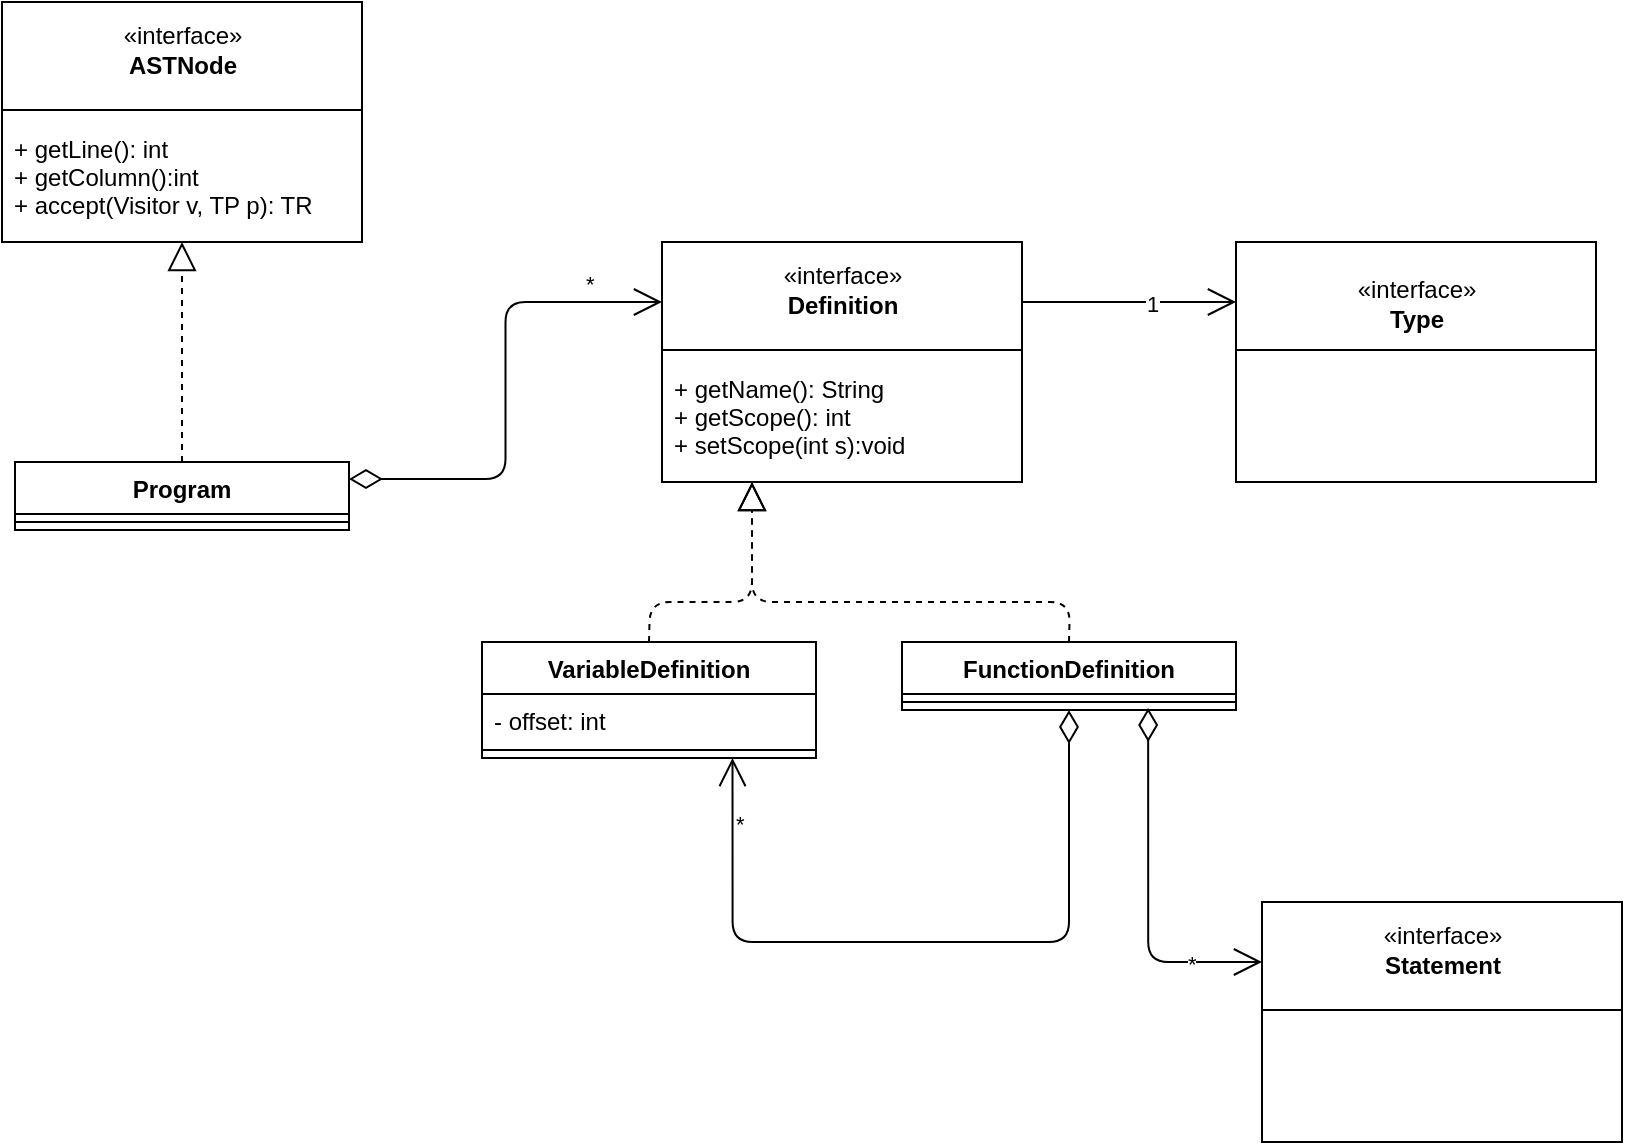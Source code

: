 <mxfile version="24.0.7" type="device" pages="4">
  <diagram name="Program" id="Enow7NBPvnbtEqR4Comn">
    <mxGraphModel dx="1050" dy="522" grid="1" gridSize="10" guides="1" tooltips="1" connect="1" arrows="1" fold="1" page="1" pageScale="1" pageWidth="827" pageHeight="1169" math="0" shadow="0">
      <root>
        <mxCell id="0" />
        <mxCell id="1" parent="0" />
        <mxCell id="A_dSZZzPXmI9y-Q8Zzxz-4" value="" style="group" parent="1" vertex="1" connectable="0">
          <mxGeometry x="270" y="400" width="180" height="120" as="geometry" />
        </mxCell>
        <mxCell id="A_dSZZzPXmI9y-Q8Zzxz-5" value="+ method(type): type" style="text;strokeColor=none;fillColor=none;align=left;verticalAlign=top;spacingLeft=4;spacingRight=4;overflow=hidden;rotatable=0;points=[[0,0.5],[1,0.5]];portConstraint=eastwest;" parent="A_dSZZzPXmI9y-Q8Zzxz-4" vertex="1">
          <mxGeometry y="60" width="180" height="50" as="geometry" />
        </mxCell>
        <mxCell id="A_dSZZzPXmI9y-Q8Zzxz-6" value="«interface»&lt;br&gt;&lt;b&gt;ASTNode&lt;br&gt;&lt;br&gt;&lt;br&gt;&lt;br&gt;&lt;br&gt;&lt;br&gt;&lt;/b&gt;" style="html=1;" parent="A_dSZZzPXmI9y-Q8Zzxz-4" vertex="1">
          <mxGeometry width="180" height="120" as="geometry" />
        </mxCell>
        <mxCell id="A_dSZZzPXmI9y-Q8Zzxz-7" value="" style="line;strokeWidth=1;fillColor=none;align=left;verticalAlign=middle;spacingTop=-1;spacingLeft=3;spacingRight=3;rotatable=0;labelPosition=right;points=[];portConstraint=eastwest;" parent="A_dSZZzPXmI9y-Q8Zzxz-4" vertex="1">
          <mxGeometry y="50" width="180" height="8" as="geometry" />
        </mxCell>
        <mxCell id="A_dSZZzPXmI9y-Q8Zzxz-8" value="+ getLine(): int&#xa;+ getColumn():int&#xa;+ accept(Visitor v, TP p): TR" style="text;strokeColor=none;fillColor=none;align=left;verticalAlign=top;spacingLeft=4;spacingRight=4;overflow=hidden;rotatable=0;points=[[0,0.5],[1,0.5]];portConstraint=eastwest;" parent="A_dSZZzPXmI9y-Q8Zzxz-4" vertex="1">
          <mxGeometry y="60" width="180" height="50" as="geometry" />
        </mxCell>
        <mxCell id="A_dSZZzPXmI9y-Q8Zzxz-9" value="Program" style="swimlane;fontStyle=1;align=center;verticalAlign=top;childLayout=stackLayout;horizontal=1;startSize=26;horizontalStack=0;resizeParent=1;resizeParentMax=0;resizeLast=0;collapsible=1;marginBottom=0;" parent="1" vertex="1">
          <mxGeometry x="276.5" y="630" width="167" height="34" as="geometry" />
        </mxCell>
        <mxCell id="A_dSZZzPXmI9y-Q8Zzxz-10" value="" style="line;strokeWidth=1;fillColor=none;align=left;verticalAlign=middle;spacingTop=-1;spacingLeft=3;spacingRight=3;rotatable=0;labelPosition=right;points=[];portConstraint=eastwest;" parent="A_dSZZzPXmI9y-Q8Zzxz-9" vertex="1">
          <mxGeometry y="26" width="167" height="8" as="geometry" />
        </mxCell>
        <mxCell id="A_dSZZzPXmI9y-Q8Zzxz-11" value="" style="endArrow=block;dashed=1;endFill=0;endSize=12;html=1;entryX=0.5;entryY=1;entryDx=0;entryDy=0;exitX=0.5;exitY=0;exitDx=0;exitDy=0;" parent="1" source="A_dSZZzPXmI9y-Q8Zzxz-9" target="A_dSZZzPXmI9y-Q8Zzxz-6" edge="1">
          <mxGeometry width="160" relative="1" as="geometry">
            <mxPoint x="200" y="590" as="sourcePoint" />
            <mxPoint x="360" y="590" as="targetPoint" />
          </mxGeometry>
        </mxCell>
        <mxCell id="A_dSZZzPXmI9y-Q8Zzxz-12" value="FunctionDefinition" style="swimlane;fontStyle=1;align=center;verticalAlign=top;childLayout=stackLayout;horizontal=1;startSize=26;horizontalStack=0;resizeParent=1;resizeParentMax=0;resizeLast=0;collapsible=1;marginBottom=0;" parent="1" vertex="1">
          <mxGeometry x="720" y="720" width="167" height="34" as="geometry" />
        </mxCell>
        <mxCell id="A_dSZZzPXmI9y-Q8Zzxz-14" value="" style="line;strokeWidth=1;fillColor=none;align=left;verticalAlign=middle;spacingTop=-1;spacingLeft=3;spacingRight=3;rotatable=0;labelPosition=right;points=[];portConstraint=eastwest;" parent="A_dSZZzPXmI9y-Q8Zzxz-12" vertex="1">
          <mxGeometry y="26" width="167" height="8" as="geometry" />
        </mxCell>
        <mxCell id="A_dSZZzPXmI9y-Q8Zzxz-15" value="VariableDefinition" style="swimlane;fontStyle=1;align=center;verticalAlign=top;childLayout=stackLayout;horizontal=1;startSize=26;horizontalStack=0;resizeParent=1;resizeParentMax=0;resizeLast=0;collapsible=1;marginBottom=0;" parent="1" vertex="1">
          <mxGeometry x="510" y="720" width="167" height="58" as="geometry" />
        </mxCell>
        <mxCell id="A_dSZZzPXmI9y-Q8Zzxz-16" value="- offset: int&#xa;" style="text;strokeColor=none;fillColor=none;align=left;verticalAlign=top;spacingLeft=4;spacingRight=4;overflow=hidden;rotatable=0;points=[[0,0.5],[1,0.5]];portConstraint=eastwest;" parent="A_dSZZzPXmI9y-Q8Zzxz-15" vertex="1">
          <mxGeometry y="26" width="167" height="24" as="geometry" />
        </mxCell>
        <mxCell id="A_dSZZzPXmI9y-Q8Zzxz-17" value="" style="line;strokeWidth=1;fillColor=none;align=left;verticalAlign=middle;spacingTop=-1;spacingLeft=3;spacingRight=3;rotatable=0;labelPosition=right;points=[];portConstraint=eastwest;" parent="A_dSZZzPXmI9y-Q8Zzxz-15" vertex="1">
          <mxGeometry y="50" width="167" height="8" as="geometry" />
        </mxCell>
        <mxCell id="A_dSZZzPXmI9y-Q8Zzxz-18" value="" style="group" parent="1" vertex="1" connectable="0">
          <mxGeometry x="600" y="520" width="180" height="120" as="geometry" />
        </mxCell>
        <mxCell id="A_dSZZzPXmI9y-Q8Zzxz-19" value="+ method(type): type" style="text;strokeColor=none;fillColor=none;align=left;verticalAlign=top;spacingLeft=4;spacingRight=4;overflow=hidden;rotatable=0;points=[[0,0.5],[1,0.5]];portConstraint=eastwest;" parent="A_dSZZzPXmI9y-Q8Zzxz-18" vertex="1">
          <mxGeometry y="60" width="180" height="50" as="geometry" />
        </mxCell>
        <mxCell id="A_dSZZzPXmI9y-Q8Zzxz-20" value="«interface»&lt;br&gt;&lt;b&gt;Definition&lt;br&gt;&lt;br&gt;&lt;br&gt;&lt;br&gt;&lt;br&gt;&lt;br&gt;&lt;/b&gt;" style="html=1;" parent="A_dSZZzPXmI9y-Q8Zzxz-18" vertex="1">
          <mxGeometry width="180" height="120" as="geometry" />
        </mxCell>
        <mxCell id="A_dSZZzPXmI9y-Q8Zzxz-21" value="" style="line;strokeWidth=1;fillColor=none;align=left;verticalAlign=middle;spacingTop=-1;spacingLeft=3;spacingRight=3;rotatable=0;labelPosition=right;points=[];portConstraint=eastwest;" parent="A_dSZZzPXmI9y-Q8Zzxz-18" vertex="1">
          <mxGeometry y="50" width="180" height="8" as="geometry" />
        </mxCell>
        <mxCell id="A_dSZZzPXmI9y-Q8Zzxz-22" value="+ getName(): String&#xa;+ getScope(): int&#xa;+ setScope(int s):void" style="text;strokeColor=none;fillColor=none;align=left;verticalAlign=top;spacingLeft=4;spacingRight=4;overflow=hidden;rotatable=0;points=[[0,0.5],[1,0.5]];portConstraint=eastwest;" parent="A_dSZZzPXmI9y-Q8Zzxz-18" vertex="1">
          <mxGeometry y="60" width="180" height="60" as="geometry" />
        </mxCell>
        <mxCell id="A_dSZZzPXmI9y-Q8Zzxz-23" value="*" style="endArrow=open;html=1;endSize=12;startArrow=diamondThin;startSize=14;startFill=0;edgeStyle=orthogonalEdgeStyle;align=left;verticalAlign=bottom;exitX=1;exitY=0.25;exitDx=0;exitDy=0;entryX=0;entryY=0.25;entryDx=0;entryDy=0;" parent="1" source="A_dSZZzPXmI9y-Q8Zzxz-9" target="A_dSZZzPXmI9y-Q8Zzxz-20" edge="1">
          <mxGeometry x="0.673" relative="1" as="geometry">
            <mxPoint x="443.5" y="669" as="sourcePoint" />
            <mxPoint x="610" y="670" as="targetPoint" />
            <mxPoint as="offset" />
          </mxGeometry>
        </mxCell>
        <mxCell id="A_dSZZzPXmI9y-Q8Zzxz-24" value="" style="endArrow=block;dashed=1;endFill=0;endSize=12;html=1;entryX=0.25;entryY=1;entryDx=0;entryDy=0;exitX=0.5;exitY=0;exitDx=0;exitDy=0;" parent="1" source="A_dSZZzPXmI9y-Q8Zzxz-15" target="A_dSZZzPXmI9y-Q8Zzxz-20" edge="1">
          <mxGeometry width="160" relative="1" as="geometry">
            <mxPoint x="500" y="690" as="sourcePoint" />
            <mxPoint x="660" y="690" as="targetPoint" />
            <Array as="points">
              <mxPoint x="594" y="700" />
              <mxPoint x="645" y="700" />
            </Array>
          </mxGeometry>
        </mxCell>
        <mxCell id="A_dSZZzPXmI9y-Q8Zzxz-25" value="" style="endArrow=block;dashed=1;endFill=0;endSize=12;html=1;entryX=0.25;entryY=1;entryDx=0;entryDy=0;exitX=0.5;exitY=0;exitDx=0;exitDy=0;" parent="1" source="A_dSZZzPXmI9y-Q8Zzxz-12" target="A_dSZZzPXmI9y-Q8Zzxz-20" edge="1">
          <mxGeometry width="160" relative="1" as="geometry">
            <mxPoint x="604" y="730" as="sourcePoint" />
            <mxPoint x="700" y="650" as="targetPoint" />
            <Array as="points">
              <mxPoint x="804" y="700" />
              <mxPoint x="645" y="700" />
            </Array>
          </mxGeometry>
        </mxCell>
        <mxCell id="A_dSZZzPXmI9y-Q8Zzxz-26" value="" style="group" parent="1" vertex="1" connectable="0">
          <mxGeometry x="887" y="520" width="180" height="120" as="geometry" />
        </mxCell>
        <mxCell id="A_dSZZzPXmI9y-Q8Zzxz-27" value="+ method(type): type" style="text;strokeColor=none;fillColor=none;align=left;verticalAlign=top;spacingLeft=4;spacingRight=4;overflow=hidden;rotatable=0;points=[[0,0.5],[1,0.5]];portConstraint=eastwest;" parent="A_dSZZzPXmI9y-Q8Zzxz-26" vertex="1">
          <mxGeometry y="60" width="180" height="50" as="geometry" />
        </mxCell>
        <mxCell id="A_dSZZzPXmI9y-Q8Zzxz-28" value="«interface»&lt;br&gt;&lt;b&gt;Type&lt;br&gt;&lt;br&gt;&lt;br&gt;&lt;br&gt;&lt;br&gt;&lt;/b&gt;" style="html=1;" parent="A_dSZZzPXmI9y-Q8Zzxz-26" vertex="1">
          <mxGeometry width="180" height="120" as="geometry" />
        </mxCell>
        <mxCell id="A_dSZZzPXmI9y-Q8Zzxz-29" value="" style="line;strokeWidth=1;fillColor=none;align=left;verticalAlign=middle;spacingTop=-1;spacingLeft=3;spacingRight=3;rotatable=0;labelPosition=right;points=[];portConstraint=eastwest;" parent="A_dSZZzPXmI9y-Q8Zzxz-26" vertex="1">
          <mxGeometry y="50" width="180" height="8" as="geometry" />
        </mxCell>
        <mxCell id="A_dSZZzPXmI9y-Q8Zzxz-30" value="" style="endArrow=open;endFill=1;endSize=12;html=1;exitX=1;exitY=0.25;exitDx=0;exitDy=0;entryX=0;entryY=0.25;entryDx=0;entryDy=0;" parent="1" source="A_dSZZzPXmI9y-Q8Zzxz-20" target="A_dSZZzPXmI9y-Q8Zzxz-28" edge="1">
          <mxGeometry width="160" relative="1" as="geometry">
            <mxPoint x="780.0" y="559" as="sourcePoint" />
            <mxPoint x="861.08" y="570" as="targetPoint" />
            <Array as="points" />
          </mxGeometry>
        </mxCell>
        <mxCell id="A_dSZZzPXmI9y-Q8Zzxz-31" value="1" style="edgeLabel;html=1;align=center;verticalAlign=middle;resizable=0;points=[];" parent="A_dSZZzPXmI9y-Q8Zzxz-30" vertex="1" connectable="0">
          <mxGeometry x="0.211" y="-1" relative="1" as="geometry">
            <mxPoint as="offset" />
          </mxGeometry>
        </mxCell>
        <mxCell id="A_dSZZzPXmI9y-Q8Zzxz-32" value="*" style="endArrow=open;html=1;endSize=12;startArrow=diamondThin;startSize=14;startFill=0;edgeStyle=orthogonalEdgeStyle;align=left;verticalAlign=bottom;exitX=0.5;exitY=1;exitDx=0;exitDy=0;entryX=0.75;entryY=1;entryDx=0;entryDy=0;" parent="1" source="A_dSZZzPXmI9y-Q8Zzxz-12" target="A_dSZZzPXmI9y-Q8Zzxz-15" edge="1">
          <mxGeometry x="0.775" relative="1" as="geometry">
            <mxPoint x="804.001" y="806" as="sourcePoint" />
            <mxPoint x="636.92" y="806.988" as="targetPoint" />
            <mxPoint as="offset" />
            <Array as="points">
              <mxPoint x="804" y="870" />
              <mxPoint x="635" y="870" />
            </Array>
          </mxGeometry>
        </mxCell>
        <mxCell id="A_dSZZzPXmI9y-Q8Zzxz-33" value="" style="group" parent="1" vertex="1" connectable="0">
          <mxGeometry x="900" y="850" width="180" height="120" as="geometry" />
        </mxCell>
        <mxCell id="A_dSZZzPXmI9y-Q8Zzxz-34" value="+ method(type): type" style="text;strokeColor=none;fillColor=none;align=left;verticalAlign=top;spacingLeft=4;spacingRight=4;overflow=hidden;rotatable=0;points=[[0,0.5],[1,0.5]];portConstraint=eastwest;" parent="A_dSZZzPXmI9y-Q8Zzxz-33" vertex="1">
          <mxGeometry y="60" width="180" height="50" as="geometry" />
        </mxCell>
        <mxCell id="A_dSZZzPXmI9y-Q8Zzxz-35" value="«interface»&lt;br&gt;&lt;b&gt;Statement&lt;br&gt;&lt;br&gt;&lt;br&gt;&lt;br&gt;&lt;br&gt;&lt;br&gt;&lt;/b&gt;" style="html=1;" parent="A_dSZZzPXmI9y-Q8Zzxz-33" vertex="1">
          <mxGeometry width="180" height="120" as="geometry" />
        </mxCell>
        <mxCell id="A_dSZZzPXmI9y-Q8Zzxz-36" value="" style="line;strokeWidth=1;fillColor=none;align=left;verticalAlign=middle;spacingTop=-1;spacingLeft=3;spacingRight=3;rotatable=0;labelPosition=right;points=[];portConstraint=eastwest;" parent="A_dSZZzPXmI9y-Q8Zzxz-33" vertex="1">
          <mxGeometry y="50" width="180" height="8" as="geometry" />
        </mxCell>
        <mxCell id="A_dSZZzPXmI9y-Q8Zzxz-37" value="*" style="endArrow=open;html=1;endSize=12;startArrow=diamondThin;startSize=14;startFill=0;edgeStyle=orthogonalEdgeStyle;align=left;verticalAlign=bottom;entryX=0;entryY=0.25;entryDx=0;entryDy=0;exitX=0.737;exitY=0.875;exitDx=0;exitDy=0;exitPerimeter=0;" parent="1" source="A_dSZZzPXmI9y-Q8Zzxz-14" target="A_dSZZzPXmI9y-Q8Zzxz-35" edge="1">
          <mxGeometry x="0.577" y="-10" relative="1" as="geometry">
            <mxPoint x="833.059" y="805.012" as="sourcePoint" />
            <mxPoint x="870" y="930" as="targetPoint" />
            <mxPoint as="offset" />
          </mxGeometry>
        </mxCell>
      </root>
    </mxGraphModel>
  </diagram>
  <diagram id="z-JQiZJYWG9964wJdLve" name="Expression">
    <mxGraphModel dx="2529" dy="435" grid="1" gridSize="10" guides="1" tooltips="1" connect="1" arrows="1" fold="1" page="1" pageScale="1" pageWidth="827" pageHeight="1169" math="0" shadow="0">
      <root>
        <mxCell id="0" />
        <mxCell id="1" parent="0" />
        <mxCell id="ztzIx2R9RVlWwnKAtfwI-9" value="Variable" style="swimlane;fontStyle=1;align=center;verticalAlign=top;childLayout=stackLayout;horizontal=1;startSize=26;horizontalStack=0;resizeParent=1;resizeParentMax=0;resizeLast=0;collapsible=1;marginBottom=0;" parent="1" vertex="1">
          <mxGeometry x="230" y="600" width="167" height="74" as="geometry" />
        </mxCell>
        <mxCell id="ztzIx2R9RVlWwnKAtfwI-10" value="- name: String&#xa;- definition: Definition" style="text;strokeColor=none;fillColor=none;align=left;verticalAlign=top;spacingLeft=4;spacingRight=4;overflow=hidden;rotatable=0;points=[[0,0.5],[1,0.5]];portConstraint=eastwest;" parent="ztzIx2R9RVlWwnKAtfwI-9" vertex="1">
          <mxGeometry y="26" width="167" height="40" as="geometry" />
        </mxCell>
        <mxCell id="ztzIx2R9RVlWwnKAtfwI-11" value="" style="line;strokeWidth=1;fillColor=none;align=left;verticalAlign=middle;spacingTop=-1;spacingLeft=3;spacingRight=3;rotatable=0;labelPosition=right;points=[];portConstraint=eastwest;" parent="ztzIx2R9RVlWwnKAtfwI-9" vertex="1">
          <mxGeometry y="66" width="167" height="8" as="geometry" />
        </mxCell>
        <mxCell id="ztzIx2R9RVlWwnKAtfwI-12" value="IntLiteral" style="swimlane;fontStyle=1;align=center;verticalAlign=top;childLayout=stackLayout;horizontal=1;startSize=26;horizontalStack=0;resizeParent=1;resizeParentMax=0;resizeLast=0;collapsible=1;marginBottom=0;" parent="1" vertex="1">
          <mxGeometry x="450" y="600" width="167" height="60" as="geometry" />
        </mxCell>
        <mxCell id="ztzIx2R9RVlWwnKAtfwI-13" value="- value: int" style="text;strokeColor=none;fillColor=none;align=left;verticalAlign=top;spacingLeft=4;spacingRight=4;overflow=hidden;rotatable=0;points=[[0,0.5],[1,0.5]];portConstraint=eastwest;" parent="ztzIx2R9RVlWwnKAtfwI-12" vertex="1">
          <mxGeometry y="26" width="167" height="26" as="geometry" />
        </mxCell>
        <mxCell id="ztzIx2R9RVlWwnKAtfwI-14" value="" style="line;strokeWidth=1;fillColor=none;align=left;verticalAlign=middle;spacingTop=-1;spacingLeft=3;spacingRight=3;rotatable=0;labelPosition=right;points=[];portConstraint=eastwest;" parent="ztzIx2R9RVlWwnKAtfwI-12" vertex="1">
          <mxGeometry y="52" width="167" height="8" as="geometry" />
        </mxCell>
        <mxCell id="ztzIx2R9RVlWwnKAtfwI-15" value="Arithmetic" style="swimlane;fontStyle=1;align=center;verticalAlign=top;childLayout=stackLayout;horizontal=1;startSize=26;horizontalStack=0;resizeParent=1;resizeParentMax=0;resizeLast=0;collapsible=1;marginBottom=0;" parent="1" vertex="1">
          <mxGeometry x="650" y="600" width="167" height="60" as="geometry" />
        </mxCell>
        <mxCell id="ztzIx2R9RVlWwnKAtfwI-16" value="- operator: String" style="text;strokeColor=none;fillColor=none;align=left;verticalAlign=top;spacingLeft=4;spacingRight=4;overflow=hidden;rotatable=0;points=[[0,0.5],[1,0.5]];portConstraint=eastwest;" parent="ztzIx2R9RVlWwnKAtfwI-15" vertex="1">
          <mxGeometry y="26" width="167" height="26" as="geometry" />
        </mxCell>
        <mxCell id="ztzIx2R9RVlWwnKAtfwI-17" value="" style="line;strokeWidth=1;fillColor=none;align=left;verticalAlign=middle;spacingTop=-1;spacingLeft=3;spacingRight=3;rotatable=0;labelPosition=right;points=[];portConstraint=eastwest;" parent="ztzIx2R9RVlWwnKAtfwI-15" vertex="1">
          <mxGeometry y="52" width="167" height="8" as="geometry" />
        </mxCell>
        <mxCell id="ztzIx2R9RVlWwnKAtfwI-18" value="" style="group" parent="1" vertex="1" connectable="0">
          <mxGeometry x="107" y="370" width="180" height="120" as="geometry" />
        </mxCell>
        <mxCell id="ztzIx2R9RVlWwnKAtfwI-19" value="+ method(type): type" style="text;strokeColor=none;fillColor=none;align=left;verticalAlign=top;spacingLeft=4;spacingRight=4;overflow=hidden;rotatable=0;points=[[0,0.5],[1,0.5]];portConstraint=eastwest;" parent="ztzIx2R9RVlWwnKAtfwI-18" vertex="1">
          <mxGeometry y="60" width="180" height="50" as="geometry" />
        </mxCell>
        <mxCell id="ztzIx2R9RVlWwnKAtfwI-20" value="«interface»&lt;br&gt;&lt;b&gt;Expression&lt;/b&gt;&lt;br&gt;&lt;br&gt;&lt;br&gt;+getLValue():boolean&lt;br&gt;&lt;div&gt;&lt;br/&gt;&lt;/div&gt;" style="html=1;" parent="ztzIx2R9RVlWwnKAtfwI-18" vertex="1">
          <mxGeometry width="180" height="120" as="geometry" />
        </mxCell>
        <mxCell id="ztzIx2R9RVlWwnKAtfwI-21" value="" style="line;strokeWidth=1;fillColor=none;align=left;verticalAlign=middle;spacingTop=-1;spacingLeft=3;spacingRight=3;rotatable=0;labelPosition=right;points=[];portConstraint=eastwest;" parent="ztzIx2R9RVlWwnKAtfwI-18" vertex="1">
          <mxGeometry y="50" width="180" height="8" as="geometry" />
        </mxCell>
        <mxCell id="ztzIx2R9RVlWwnKAtfwI-22" value="" style="endArrow=block;dashed=1;endFill=0;endSize=12;html=1;entryX=0.5;entryY=1;entryDx=0;entryDy=0;exitX=0.563;exitY=0;exitDx=0;exitDy=0;exitPerimeter=0;" parent="1" source="ztzIx2R9RVlWwnKAtfwI-9" target="ztzIx2R9RVlWwnKAtfwI-20" edge="1">
          <mxGeometry width="160" relative="1" as="geometry">
            <mxPoint x="190" y="530" as="sourcePoint" />
            <mxPoint x="350" y="530" as="targetPoint" />
            <Array as="points">
              <mxPoint x="320" y="570" />
              <mxPoint x="200" y="570" />
            </Array>
          </mxGeometry>
        </mxCell>
        <mxCell id="ztzIx2R9RVlWwnKAtfwI-23" value="" style="endArrow=block;dashed=1;endFill=0;endSize=12;html=1;exitX=0.5;exitY=0;exitDx=0;exitDy=0;entryX=0.5;entryY=1;entryDx=0;entryDy=0;" parent="1" source="ztzIx2R9RVlWwnKAtfwI-12" target="ztzIx2R9RVlWwnKAtfwI-20" edge="1">
          <mxGeometry width="160" relative="1" as="geometry">
            <mxPoint x="244" y="610" as="sourcePoint" />
            <mxPoint x="450" y="520" as="targetPoint" />
            <Array as="points">
              <mxPoint x="534" y="570" />
              <mxPoint x="200" y="570" />
            </Array>
          </mxGeometry>
        </mxCell>
        <mxCell id="ztzIx2R9RVlWwnKAtfwI-24" value="" style="endArrow=block;dashed=1;endFill=0;endSize=12;html=1;exitX=0.5;exitY=0;exitDx=0;exitDy=0;entryX=0.5;entryY=1;entryDx=0;entryDy=0;" parent="1" source="ztzIx2R9RVlWwnKAtfwI-15" target="ztzIx2R9RVlWwnKAtfwI-20" edge="1">
          <mxGeometry width="160" relative="1" as="geometry">
            <mxPoint x="444" y="610" as="sourcePoint" />
            <mxPoint x="460" y="530" as="targetPoint" />
            <Array as="points">
              <mxPoint x="730" y="570" />
              <mxPoint x="200" y="570" />
            </Array>
          </mxGeometry>
        </mxCell>
        <mxCell id="ztzIx2R9RVlWwnKAtfwI-25" value="2" style="endArrow=open;html=1;endSize=12;startArrow=diamondThin;startSize=14;startFill=0;edgeStyle=orthogonalEdgeStyle;align=left;verticalAlign=bottom;exitX=0.586;exitY=0.007;exitDx=0;exitDy=0;entryX=1;entryY=0.417;entryDx=0;entryDy=0;entryPerimeter=0;exitPerimeter=0;" parent="1" source="ztzIx2R9RVlWwnKAtfwI-15" target="ztzIx2R9RVlWwnKAtfwI-20" edge="1">
          <mxGeometry x="0.875" y="10" relative="1" as="geometry">
            <mxPoint x="610" y="500" as="sourcePoint" />
            <mxPoint x="770" y="500" as="targetPoint" />
            <mxPoint as="offset" />
          </mxGeometry>
        </mxCell>
        <mxCell id="ztzIx2R9RVlWwnKAtfwI-26" value="UnaryMinus" style="swimlane;fontStyle=1;align=center;verticalAlign=top;childLayout=stackLayout;horizontal=1;startSize=26;horizontalStack=0;resizeParent=1;resizeParentMax=0;resizeLast=0;collapsible=1;marginBottom=0;" parent="1" vertex="1">
          <mxGeometry x="-340" y="600" width="167" height="34" as="geometry" />
        </mxCell>
        <mxCell id="ztzIx2R9RVlWwnKAtfwI-27" value="" style="line;strokeWidth=1;fillColor=none;align=left;verticalAlign=middle;spacingTop=-1;spacingLeft=3;spacingRight=3;rotatable=0;labelPosition=right;points=[];portConstraint=eastwest;" parent="ztzIx2R9RVlWwnKAtfwI-26" vertex="1">
          <mxGeometry y="26" width="167" height="8" as="geometry" />
        </mxCell>
        <mxCell id="ztzIx2R9RVlWwnKAtfwI-28" value="" style="endArrow=block;dashed=1;endFill=0;endSize=12;html=1;entryX=0.5;entryY=1;entryDx=0;entryDy=0;exitX=0.5;exitY=0;exitDx=0;exitDy=0;" parent="1" source="ztzIx2R9RVlWwnKAtfwI-26" target="ztzIx2R9RVlWwnKAtfwI-20" edge="1">
          <mxGeometry width="160" relative="1" as="geometry">
            <mxPoint x="57" y="560" as="sourcePoint" />
            <mxPoint x="20" y="450" as="targetPoint" />
            <Array as="points">
              <mxPoint x="-256" y="570" />
              <mxPoint x="-10" y="570" />
              <mxPoint x="200" y="570" />
            </Array>
          </mxGeometry>
        </mxCell>
        <mxCell id="ztzIx2R9RVlWwnKAtfwI-29" value="1" style="endArrow=open;html=1;endSize=12;startArrow=diamondThin;startSize=14;startFill=0;edgeStyle=orthogonalEdgeStyle;align=left;verticalAlign=bottom;exitX=0.377;exitY=0.005;exitDx=0;exitDy=0;entryX=0;entryY=0.25;entryDx=0;entryDy=0;exitPerimeter=0;" parent="1" source="ztzIx2R9RVlWwnKAtfwI-26" target="ztzIx2R9RVlWwnKAtfwI-20" edge="1">
          <mxGeometry x="0.875" y="10" relative="1" as="geometry">
            <mxPoint x="654" y="610" as="sourcePoint" />
            <mxPoint x="297" y="430" as="targetPoint" />
            <mxPoint as="offset" />
          </mxGeometry>
        </mxCell>
        <mxCell id="ztzIx2R9RVlWwnKAtfwI-35" value="" style="endArrow=block;dashed=1;endFill=0;endSize=12;html=1;entryX=0.5;entryY=1;entryDx=0;entryDy=0;exitX=0.5;exitY=0;exitDx=0;exitDy=0;" parent="1" source="ztzIx2R9RVlWwnKAtfwI-20" edge="1">
          <mxGeometry width="160" relative="1" as="geometry">
            <mxPoint x="-40" y="350" as="sourcePoint" />
            <mxPoint x="197" y="210" as="targetPoint" />
          </mxGeometry>
        </mxCell>
        <mxCell id="ztzIx2R9RVlWwnKAtfwI-36" value="DoubleLiteral" style="swimlane;fontStyle=1;align=center;verticalAlign=top;childLayout=stackLayout;horizontal=1;startSize=26;horizontalStack=0;resizeParent=1;resizeParentMax=0;resizeLast=0;collapsible=1;marginBottom=0;" parent="1" vertex="1">
          <mxGeometry x="-160" y="600" width="167" height="60" as="geometry" />
        </mxCell>
        <mxCell id="ztzIx2R9RVlWwnKAtfwI-37" value="- value: double" style="text;strokeColor=none;fillColor=none;align=left;verticalAlign=top;spacingLeft=4;spacingRight=4;overflow=hidden;rotatable=0;points=[[0,0.5],[1,0.5]];portConstraint=eastwest;" parent="ztzIx2R9RVlWwnKAtfwI-36" vertex="1">
          <mxGeometry y="26" width="167" height="26" as="geometry" />
        </mxCell>
        <mxCell id="ztzIx2R9RVlWwnKAtfwI-38" value="" style="line;strokeWidth=1;fillColor=none;align=left;verticalAlign=middle;spacingTop=-1;spacingLeft=3;spacingRight=3;rotatable=0;labelPosition=right;points=[];portConstraint=eastwest;" parent="ztzIx2R9RVlWwnKAtfwI-36" vertex="1">
          <mxGeometry y="52" width="167" height="8" as="geometry" />
        </mxCell>
        <mxCell id="ztzIx2R9RVlWwnKAtfwI-39" value="CharacterLiteral" style="swimlane;fontStyle=1;align=center;verticalAlign=top;childLayout=stackLayout;horizontal=1;startSize=26;horizontalStack=0;resizeParent=1;resizeParentMax=0;resizeLast=0;collapsible=1;marginBottom=0;" parent="1" vertex="1">
          <mxGeometry x="20" y="600" width="167" height="60" as="geometry" />
        </mxCell>
        <mxCell id="ztzIx2R9RVlWwnKAtfwI-40" value="- value: char" style="text;strokeColor=none;fillColor=none;align=left;verticalAlign=top;spacingLeft=4;spacingRight=4;overflow=hidden;rotatable=0;points=[[0,0.5],[1,0.5]];portConstraint=eastwest;" parent="ztzIx2R9RVlWwnKAtfwI-39" vertex="1">
          <mxGeometry y="26" width="167" height="26" as="geometry" />
        </mxCell>
        <mxCell id="ztzIx2R9RVlWwnKAtfwI-41" value="" style="line;strokeWidth=1;fillColor=none;align=left;verticalAlign=middle;spacingTop=-1;spacingLeft=3;spacingRight=3;rotatable=0;labelPosition=right;points=[];portConstraint=eastwest;" parent="ztzIx2R9RVlWwnKAtfwI-39" vertex="1">
          <mxGeometry y="52" width="167" height="8" as="geometry" />
        </mxCell>
        <mxCell id="ztzIx2R9RVlWwnKAtfwI-42" value="" style="endArrow=block;dashed=1;endFill=0;endSize=12;html=1;entryX=0.5;entryY=1;entryDx=0;entryDy=0;exitX=0.5;exitY=0;exitDx=0;exitDy=0;" parent="1" source="ztzIx2R9RVlWwnKAtfwI-39" target="ztzIx2R9RVlWwnKAtfwI-20" edge="1">
          <mxGeometry width="160" relative="1" as="geometry">
            <mxPoint x="334" y="610" as="sourcePoint" />
            <mxPoint x="207" y="500" as="targetPoint" />
            <Array as="points">
              <mxPoint x="104" y="570" />
              <mxPoint x="200" y="570" />
            </Array>
          </mxGeometry>
        </mxCell>
        <mxCell id="ztzIx2R9RVlWwnKAtfwI-43" value="" style="endArrow=block;dashed=1;endFill=0;endSize=12;html=1;entryX=0.5;entryY=1;entryDx=0;entryDy=0;exitX=0.5;exitY=0;exitDx=0;exitDy=0;" parent="1" source="ztzIx2R9RVlWwnKAtfwI-36" target="ztzIx2R9RVlWwnKAtfwI-20" edge="1">
          <mxGeometry width="160" relative="1" as="geometry">
            <mxPoint x="114" y="610" as="sourcePoint" />
            <mxPoint x="207" y="500" as="targetPoint" />
            <Array as="points">
              <mxPoint x="-76" y="570" />
              <mxPoint x="200" y="570" />
            </Array>
          </mxGeometry>
        </mxCell>
        <mxCell id="ztzIx2R9RVlWwnKAtfwI-44" value="FieldAccess" style="swimlane;fontStyle=1;align=center;verticalAlign=top;childLayout=stackLayout;horizontal=1;startSize=26;horizontalStack=0;resizeParent=1;resizeParentMax=0;resizeLast=0;collapsible=1;marginBottom=0;" parent="1" vertex="1">
          <mxGeometry x="-920" y="600" width="167" height="60" as="geometry" />
        </mxCell>
        <mxCell id="ztzIx2R9RVlWwnKAtfwI-45" value="- fieldName: String" style="text;strokeColor=none;fillColor=none;align=left;verticalAlign=top;spacingLeft=4;spacingRight=4;overflow=hidden;rotatable=0;points=[[0,0.5],[1,0.5]];portConstraint=eastwest;" parent="ztzIx2R9RVlWwnKAtfwI-44" vertex="1">
          <mxGeometry y="26" width="167" height="26" as="geometry" />
        </mxCell>
        <mxCell id="ztzIx2R9RVlWwnKAtfwI-46" value="" style="line;strokeWidth=1;fillColor=none;align=left;verticalAlign=middle;spacingTop=-1;spacingLeft=3;spacingRight=3;rotatable=0;labelPosition=right;points=[];portConstraint=eastwest;" parent="ztzIx2R9RVlWwnKAtfwI-44" vertex="1">
          <mxGeometry y="52" width="167" height="8" as="geometry" />
        </mxCell>
        <mxCell id="ztzIx2R9RVlWwnKAtfwI-47" value="Cast&#xa;" style="swimlane;fontStyle=1;align=center;verticalAlign=top;childLayout=stackLayout;horizontal=1;startSize=26;horizontalStack=0;resizeParent=1;resizeParentMax=0;resizeLast=0;collapsible=1;marginBottom=0;" parent="1" vertex="1">
          <mxGeometry x="-730" y="600" width="167" height="34" as="geometry" />
        </mxCell>
        <mxCell id="ztzIx2R9RVlWwnKAtfwI-48" value="" style="line;strokeWidth=1;fillColor=none;align=left;verticalAlign=middle;spacingTop=-1;spacingLeft=3;spacingRight=3;rotatable=0;labelPosition=right;points=[];portConstraint=eastwest;" parent="ztzIx2R9RVlWwnKAtfwI-47" vertex="1">
          <mxGeometry y="26" width="167" height="8" as="geometry" />
        </mxCell>
        <mxCell id="ztzIx2R9RVlWwnKAtfwI-49" value="Negation" style="swimlane;fontStyle=1;align=center;verticalAlign=top;childLayout=stackLayout;horizontal=1;startSize=26;horizontalStack=0;resizeParent=1;resizeParentMax=0;resizeLast=0;collapsible=1;marginBottom=0;" parent="1" vertex="1">
          <mxGeometry x="1040" y="600" width="167" height="34" as="geometry" />
        </mxCell>
        <mxCell id="ztzIx2R9RVlWwnKAtfwI-50" value="" style="line;strokeWidth=1;fillColor=none;align=left;verticalAlign=middle;spacingTop=-1;spacingLeft=3;spacingRight=3;rotatable=0;labelPosition=right;points=[];portConstraint=eastwest;" parent="ztzIx2R9RVlWwnKAtfwI-49" vertex="1">
          <mxGeometry y="26" width="167" height="8" as="geometry" />
        </mxCell>
        <mxCell id="ztzIx2R9RVlWwnKAtfwI-53" value="Comparation" style="swimlane;fontStyle=1;align=center;verticalAlign=top;childLayout=stackLayout;horizontal=1;startSize=26;horizontalStack=0;resizeParent=1;resizeParentMax=0;resizeLast=0;collapsible=1;marginBottom=0;" parent="1" vertex="1">
          <mxGeometry x="840" y="600" width="167" height="60" as="geometry" />
        </mxCell>
        <mxCell id="ztzIx2R9RVlWwnKAtfwI-54" value="- operator: String" style="text;strokeColor=none;fillColor=none;align=left;verticalAlign=top;spacingLeft=4;spacingRight=4;overflow=hidden;rotatable=0;points=[[0,0.5],[1,0.5]];portConstraint=eastwest;" parent="ztzIx2R9RVlWwnKAtfwI-53" vertex="1">
          <mxGeometry y="26" width="167" height="26" as="geometry" />
        </mxCell>
        <mxCell id="ztzIx2R9RVlWwnKAtfwI-55" value="" style="line;strokeWidth=1;fillColor=none;align=left;verticalAlign=middle;spacingTop=-1;spacingLeft=3;spacingRight=3;rotatable=0;labelPosition=right;points=[];portConstraint=eastwest;" parent="ztzIx2R9RVlWwnKAtfwI-53" vertex="1">
          <mxGeometry y="52" width="167" height="8" as="geometry" />
        </mxCell>
        <mxCell id="ztzIx2R9RVlWwnKAtfwI-56" value="2" style="endArrow=open;html=1;endSize=12;startArrow=diamondThin;startSize=14;startFill=0;edgeStyle=orthogonalEdgeStyle;align=left;verticalAlign=bottom;exitX=0.5;exitY=0;exitDx=0;exitDy=0;entryX=1;entryY=0.5;entryDx=0;entryDy=0;" parent="1" source="ztzIx2R9RVlWwnKAtfwI-53" target="ztzIx2R9RVlWwnKAtfwI-20" edge="1">
          <mxGeometry x="0.875" y="10" relative="1" as="geometry">
            <mxPoint x="744" y="610" as="sourcePoint" />
            <mxPoint x="297" y="430" as="targetPoint" />
            <mxPoint as="offset" />
          </mxGeometry>
        </mxCell>
        <mxCell id="ztzIx2R9RVlWwnKAtfwI-57" value="" style="endArrow=block;dashed=1;endFill=0;endSize=12;html=1;exitX=0.429;exitY=-0.049;exitDx=0;exitDy=0;entryX=0.5;entryY=1;entryDx=0;entryDy=0;exitPerimeter=0;" parent="1" source="3_yE7wfy4IqBnz8GA9jQ-1" target="ztzIx2R9RVlWwnKAtfwI-20" edge="1">
          <mxGeometry width="160" relative="1" as="geometry">
            <mxPoint x="-456.5" y="600" as="sourcePoint" />
            <mxPoint x="110" y="470" as="targetPoint" />
            <Array as="points">
              <mxPoint x="-456" y="570" />
              <mxPoint x="-320" y="570" />
              <mxPoint x="20" y="570" />
              <mxPoint x="200" y="570" />
            </Array>
          </mxGeometry>
        </mxCell>
        <mxCell id="ztzIx2R9RVlWwnKAtfwI-58" value="2" style="endArrow=open;html=1;endSize=12;startArrow=diamondThin;startSize=14;startFill=0;edgeStyle=orthogonalEdgeStyle;align=left;verticalAlign=bottom;exitX=0.637;exitY=-0.029;exitDx=0;exitDy=0;entryX=0;entryY=0.5;entryDx=0;entryDy=0;exitPerimeter=0;" parent="1" source="3_yE7wfy4IqBnz8GA9jQ-1" target="ztzIx2R9RVlWwnKAtfwI-20" edge="1">
          <mxGeometry x="0.864" relative="1" as="geometry">
            <mxPoint x="-414.75" y="600" as="sourcePoint" />
            <mxPoint x="117" y="410" as="targetPoint" />
            <mxPoint as="offset" />
          </mxGeometry>
        </mxCell>
        <mxCell id="ztzIx2R9RVlWwnKAtfwI-59" value="" style="endArrow=block;dashed=1;endFill=0;endSize=12;html=1;exitX=0.5;exitY=0;exitDx=0;exitDy=0;entryX=0.5;entryY=1;entryDx=0;entryDy=0;" parent="1" source="ztzIx2R9RVlWwnKAtfwI-47" target="ztzIx2R9RVlWwnKAtfwI-20" edge="1">
          <mxGeometry width="160" relative="1" as="geometry">
            <mxPoint x="-446" y="610" as="sourcePoint" />
            <mxPoint x="207" y="500" as="targetPoint" />
            <Array as="points">
              <mxPoint x="-646" y="570" />
              <mxPoint x="-140" y="570" />
              <mxPoint x="200" y="570" />
            </Array>
          </mxGeometry>
        </mxCell>
        <mxCell id="ztzIx2R9RVlWwnKAtfwI-60" value="" style="endArrow=block;dashed=1;endFill=0;endSize=12;html=1;exitX=0.5;exitY=0;exitDx=0;exitDy=0;entryX=0.5;entryY=1;entryDx=0;entryDy=0;" parent="1" source="ztzIx2R9RVlWwnKAtfwI-44" target="ztzIx2R9RVlWwnKAtfwI-20" edge="1">
          <mxGeometry width="160" relative="1" as="geometry">
            <mxPoint x="-636" y="610" as="sourcePoint" />
            <mxPoint x="207" y="500" as="targetPoint" />
            <Array as="points">
              <mxPoint x="-836" y="570" />
              <mxPoint x="200" y="570" />
            </Array>
          </mxGeometry>
        </mxCell>
        <mxCell id="ztzIx2R9RVlWwnKAtfwI-61" value="" style="endArrow=block;dashed=1;endFill=0;endSize=12;html=1;exitX=0.25;exitY=0;exitDx=0;exitDy=0;entryX=0.5;entryY=1;entryDx=0;entryDy=0;" parent="1" source="ztzIx2R9RVlWwnKAtfwI-53" target="ztzIx2R9RVlWwnKAtfwI-20" edge="1">
          <mxGeometry width="160" relative="1" as="geometry">
            <mxPoint x="1134" y="610" as="sourcePoint" />
            <mxPoint x="207" y="500" as="targetPoint" />
            <Array as="points">
              <mxPoint x="880" y="570" />
              <mxPoint x="200" y="570" />
            </Array>
          </mxGeometry>
        </mxCell>
        <mxCell id="ztzIx2R9RVlWwnKAtfwI-62" value="" style="endArrow=block;dashed=1;endFill=0;endSize=12;html=1;exitX=0.25;exitY=0;exitDx=0;exitDy=0;entryX=0.5;entryY=1;entryDx=0;entryDy=0;" parent="1" source="ztzIx2R9RVlWwnKAtfwI-49" target="ztzIx2R9RVlWwnKAtfwI-20" edge="1">
          <mxGeometry width="160" relative="1" as="geometry">
            <mxPoint x="1134" y="610" as="sourcePoint" />
            <mxPoint x="207" y="500" as="targetPoint" />
            <Array as="points">
              <mxPoint x="1082" y="570" />
              <mxPoint x="200" y="570" />
            </Array>
          </mxGeometry>
        </mxCell>
        <mxCell id="ztzIx2R9RVlWwnKAtfwI-63" value="1" style="endArrow=open;html=1;endSize=12;startArrow=diamondThin;startSize=14;startFill=0;edgeStyle=orthogonalEdgeStyle;align=left;verticalAlign=bottom;exitX=0.5;exitY=0;exitDx=0;exitDy=0;entryX=0.994;entryY=0.576;entryDx=0;entryDy=0;entryPerimeter=0;" parent="1" source="ztzIx2R9RVlWwnKAtfwI-49" target="ztzIx2R9RVlWwnKAtfwI-20" edge="1">
          <mxGeometry x="0.875" y="10" relative="1" as="geometry">
            <mxPoint x="934" y="610" as="sourcePoint" />
            <mxPoint x="297" y="440" as="targetPoint" />
            <mxPoint as="offset" />
            <Array as="points">
              <mxPoint x="1124" y="439" />
            </Array>
          </mxGeometry>
        </mxCell>
        <mxCell id="ztzIx2R9RVlWwnKAtfwI-64" value="1" style="endArrow=open;html=1;endSize=12;startArrow=diamondThin;startSize=14;startFill=0;edgeStyle=orthogonalEdgeStyle;align=left;verticalAlign=bottom;exitX=0.25;exitY=0;exitDx=0;exitDy=0;entryX=0.001;entryY=0.693;entryDx=0;entryDy=0;entryPerimeter=0;" parent="1" source="ztzIx2R9RVlWwnKAtfwI-47" target="ztzIx2R9RVlWwnKAtfwI-20" edge="1">
          <mxGeometry x="0.879" y="-7" relative="1" as="geometry">
            <mxPoint x="-405" y="610" as="sourcePoint" />
            <mxPoint x="117" y="440" as="targetPoint" />
            <mxPoint as="offset" />
          </mxGeometry>
        </mxCell>
        <mxCell id="ztzIx2R9RVlWwnKAtfwI-65" value="1" style="endArrow=open;html=1;endSize=12;startArrow=diamondThin;startSize=14;startFill=0;edgeStyle=orthogonalEdgeStyle;align=left;verticalAlign=bottom;exitX=0.595;exitY=0.01;exitDx=0;exitDy=0;entryX=-0.001;entryY=0.861;entryDx=0;entryDy=0;exitPerimeter=0;entryPerimeter=0;" parent="1" source="ztzIx2R9RVlWwnKAtfwI-44" target="ztzIx2R9RVlWwnKAtfwI-20" edge="1">
          <mxGeometry x="0.879" y="-7" relative="1" as="geometry">
            <mxPoint x="-678" y="610" as="sourcePoint" />
            <mxPoint x="117" y="463" as="targetPoint" />
            <mxPoint as="offset" />
          </mxGeometry>
        </mxCell>
        <mxCell id="ztzIx2R9RVlWwnKAtfwI-66" value="" style="group" parent="1" vertex="1" connectable="0">
          <mxGeometry x="-743" y="790" width="180" height="120" as="geometry" />
        </mxCell>
        <mxCell id="ztzIx2R9RVlWwnKAtfwI-67" value="+ method(type): type" style="text;strokeColor=none;fillColor=none;align=left;verticalAlign=top;spacingLeft=4;spacingRight=4;overflow=hidden;rotatable=0;points=[[0,0.5],[1,0.5]];portConstraint=eastwest;" parent="ztzIx2R9RVlWwnKAtfwI-66" vertex="1">
          <mxGeometry y="60" width="180" height="50" as="geometry" />
        </mxCell>
        <mxCell id="ztzIx2R9RVlWwnKAtfwI-68" value="«interface»&lt;br&gt;&lt;b&gt;Type&lt;br&gt;&lt;br&gt;&lt;br&gt;&lt;br&gt;&lt;br&gt;&lt;br&gt;&lt;/b&gt;" style="html=1;" parent="ztzIx2R9RVlWwnKAtfwI-66" vertex="1">
          <mxGeometry width="180" height="120" as="geometry" />
        </mxCell>
        <mxCell id="ztzIx2R9RVlWwnKAtfwI-69" value="" style="line;strokeWidth=1;fillColor=none;align=left;verticalAlign=middle;spacingTop=-1;spacingLeft=3;spacingRight=3;rotatable=0;labelPosition=right;points=[];portConstraint=eastwest;" parent="ztzIx2R9RVlWwnKAtfwI-66" vertex="1">
          <mxGeometry y="50" width="180" height="8" as="geometry" />
        </mxCell>
        <mxCell id="ztzIx2R9RVlWwnKAtfwI-70" value="1" style="endArrow=open;html=1;endSize=12;startArrow=diamondThin;startSize=14;startFill=0;edgeStyle=orthogonalEdgeStyle;align=left;verticalAlign=bottom;exitX=0.333;exitY=0.786;exitDx=0;exitDy=0;entryX=0.394;entryY=-0.037;entryDx=0;entryDy=0;entryPerimeter=0;exitPerimeter=0;" parent="1" source="ztzIx2R9RVlWwnKAtfwI-48" target="ztzIx2R9RVlWwnKAtfwI-68" edge="1">
          <mxGeometry x="0.136" y="-6" relative="1" as="geometry">
            <mxPoint x="-678" y="610" as="sourcePoint" />
            <mxPoint x="117" y="463" as="targetPoint" />
            <mxPoint as="offset" />
            <Array as="points">
              <mxPoint x="-674" y="690" />
              <mxPoint x="-672" y="690" />
              <mxPoint x="-672" y="786" />
            </Array>
          </mxGeometry>
        </mxCell>
        <mxCell id="ztzIx2R9RVlWwnKAtfwI-71" value="FunctionInvocation" style="swimlane;fontStyle=1;align=center;verticalAlign=top;childLayout=stackLayout;horizontal=1;startSize=26;horizontalStack=0;resizeParent=1;resizeParentMax=0;resizeLast=0;collapsible=1;marginBottom=0;" parent="1" vertex="1">
          <mxGeometry x="330" y="736" width="167" height="34" as="geometry" />
        </mxCell>
        <mxCell id="ztzIx2R9RVlWwnKAtfwI-72" value="" style="line;strokeWidth=1;fillColor=none;align=left;verticalAlign=middle;spacingTop=-1;spacingLeft=3;spacingRight=3;rotatable=0;labelPosition=right;points=[];portConstraint=eastwest;" parent="ztzIx2R9RVlWwnKAtfwI-71" vertex="1">
          <mxGeometry y="26" width="167" height="8" as="geometry" />
        </mxCell>
        <mxCell id="ztzIx2R9RVlWwnKAtfwI-73" value="*" style="endArrow=open;html=1;endSize=12;startArrow=diamondThin;startSize=14;startFill=0;edgeStyle=orthogonalEdgeStyle;align=left;verticalAlign=bottom;exitX=0.5;exitY=0;exitDx=0;exitDy=0;entryX=1.008;entryY=0.861;entryDx=0;entryDy=0;entryPerimeter=0;" parent="1" source="ztzIx2R9RVlWwnKAtfwI-71" target="ztzIx2R9RVlWwnKAtfwI-20" edge="1">
          <mxGeometry x="0.77" y="17" relative="1" as="geometry">
            <mxPoint x="758" y="610" as="sourcePoint" />
            <mxPoint x="297" y="430" as="targetPoint" />
            <mxPoint as="offset" />
            <Array as="points">
              <mxPoint x="414" y="473" />
            </Array>
          </mxGeometry>
        </mxCell>
        <mxCell id="ztzIx2R9RVlWwnKAtfwI-74" value="1" style="endArrow=open;html=1;endSize=12;startArrow=diamondThin;startSize=14;startFill=0;edgeStyle=orthogonalEdgeStyle;align=left;verticalAlign=bottom;entryX=0.898;entryY=0.896;entryDx=0;entryDy=0;entryPerimeter=0;exitX=0.25;exitY=0;exitDx=0;exitDy=0;" parent="1" source="ztzIx2R9RVlWwnKAtfwI-71" target="ztzIx2R9RVlWwnKAtfwI-11" edge="1">
          <mxGeometry x="0.235" y="10" relative="1" as="geometry">
            <mxPoint x="360" y="700" as="sourcePoint" />
            <mxPoint x="298" y="483" as="targetPoint" />
            <mxPoint as="offset" />
            <Array as="points">
              <mxPoint x="372" y="700" />
              <mxPoint x="380" y="700" />
            </Array>
          </mxGeometry>
        </mxCell>
        <mxCell id="ztzIx2R9RVlWwnKAtfwI-75" value="Logical" style="swimlane;fontStyle=1;align=center;verticalAlign=top;childLayout=stackLayout;horizontal=1;startSize=26;horizontalStack=0;resizeParent=1;resizeParentMax=0;resizeLast=0;collapsible=1;marginBottom=0;" parent="1" vertex="1">
          <mxGeometry x="780" y="700" width="167" height="60" as="geometry" />
        </mxCell>
        <mxCell id="ztzIx2R9RVlWwnKAtfwI-76" value="- operator: String" style="text;strokeColor=none;fillColor=none;align=left;verticalAlign=top;spacingLeft=4;spacingRight=4;overflow=hidden;rotatable=0;points=[[0,0.5],[1,0.5]];portConstraint=eastwest;" parent="ztzIx2R9RVlWwnKAtfwI-75" vertex="1">
          <mxGeometry y="26" width="167" height="26" as="geometry" />
        </mxCell>
        <mxCell id="ztzIx2R9RVlWwnKAtfwI-77" value="" style="line;strokeWidth=1;fillColor=none;align=left;verticalAlign=middle;spacingTop=-1;spacingLeft=3;spacingRight=3;rotatable=0;labelPosition=right;points=[];portConstraint=eastwest;" parent="ztzIx2R9RVlWwnKAtfwI-75" vertex="1">
          <mxGeometry y="52" width="167" height="8" as="geometry" />
        </mxCell>
        <mxCell id="ztzIx2R9RVlWwnKAtfwI-78" value="2" style="endArrow=open;html=1;endSize=12;startArrow=diamondThin;startSize=14;startFill=0;edgeStyle=orthogonalEdgeStyle;align=left;verticalAlign=bottom;entryX=1;entryY=0.5;entryDx=0;entryDy=0;" parent="1" target="ztzIx2R9RVlWwnKAtfwI-19" edge="1">
          <mxGeometry x="0.875" y="10" relative="1" as="geometry">
            <mxPoint x="830" y="700" as="sourcePoint" />
            <mxPoint x="297" y="440" as="targetPoint" />
            <mxPoint as="offset" />
            <Array as="points">
              <mxPoint x="830" y="700" />
              <mxPoint x="830" y="455" />
            </Array>
          </mxGeometry>
        </mxCell>
        <mxCell id="ztzIx2R9RVlWwnKAtfwI-79" value="" style="endArrow=block;dashed=1;endFill=0;endSize=12;html=1;exitX=0.25;exitY=0;exitDx=0;exitDy=0;entryX=0.5;entryY=1;entryDx=0;entryDy=0;" parent="1" source="ztzIx2R9RVlWwnKAtfwI-75" target="ztzIx2R9RVlWwnKAtfwI-20" edge="1">
          <mxGeometry width="160" relative="1" as="geometry">
            <mxPoint x="1092" y="610" as="sourcePoint" />
            <mxPoint x="207" y="500" as="targetPoint" />
            <Array as="points">
              <mxPoint x="822" y="570" />
              <mxPoint x="200" y="570" />
            </Array>
          </mxGeometry>
        </mxCell>
        <mxCell id="ztzIx2R9RVlWwnKAtfwI-80" value="Modulus" style="swimlane;fontStyle=1;align=center;verticalAlign=top;childLayout=stackLayout;horizontal=1;startSize=26;horizontalStack=0;resizeParent=1;resizeParentMax=0;resizeLast=0;collapsible=1;marginBottom=0;" parent="1" vertex="1">
          <mxGeometry x="583" y="736" width="167" height="34" as="geometry" />
        </mxCell>
        <mxCell id="ztzIx2R9RVlWwnKAtfwI-81" value="" style="line;strokeWidth=1;fillColor=none;align=left;verticalAlign=middle;spacingTop=-1;spacingLeft=3;spacingRight=3;rotatable=0;labelPosition=right;points=[];portConstraint=eastwest;" parent="ztzIx2R9RVlWwnKAtfwI-80" vertex="1">
          <mxGeometry y="26" width="167" height="8" as="geometry" />
        </mxCell>
        <mxCell id="ztzIx2R9RVlWwnKAtfwI-82" value="2" style="endArrow=open;html=1;endSize=12;startArrow=diamondThin;startSize=14;startFill=0;edgeStyle=orthogonalEdgeStyle;align=left;verticalAlign=bottom;exitX=0.357;exitY=-0.014;exitDx=0;exitDy=0;entryX=0.999;entryY=0.683;entryDx=0;entryDy=0;exitPerimeter=0;entryPerimeter=0;" parent="1" source="ztzIx2R9RVlWwnKAtfwI-80" target="ztzIx2R9RVlWwnKAtfwI-19" edge="1">
          <mxGeometry x="0.875" y="10" relative="1" as="geometry">
            <mxPoint x="849" y="710" as="sourcePoint" />
            <mxPoint x="297" y="465" as="targetPoint" />
            <mxPoint as="offset" />
            <Array as="points">
              <mxPoint x="643" y="464" />
            </Array>
          </mxGeometry>
        </mxCell>
        <mxCell id="ztzIx2R9RVlWwnKAtfwI-83" value="" style="endArrow=block;dashed=1;endFill=0;endSize=12;html=1;exitX=0.297;exitY=-0.017;exitDx=0;exitDy=0;entryX=0.5;entryY=1;entryDx=0;entryDy=0;exitPerimeter=0;" parent="1" source="ztzIx2R9RVlWwnKAtfwI-80" target="ztzIx2R9RVlWwnKAtfwI-20" edge="1">
          <mxGeometry width="160" relative="1" as="geometry">
            <mxPoint x="832" y="710" as="sourcePoint" />
            <mxPoint x="207" y="500" as="targetPoint" />
            <Array as="points">
              <mxPoint x="630" y="570" />
              <mxPoint x="197" y="570" />
            </Array>
          </mxGeometry>
        </mxCell>
        <mxCell id="ztzIx2R9RVlWwnKAtfwI-84" value="" style="endArrow=block;dashed=1;endFill=0;endSize=12;html=1;exitX=0.615;exitY=-0.029;exitDx=0;exitDy=0;exitPerimeter=0;entryX=0.5;entryY=1;entryDx=0;entryDy=0;" parent="1" source="ztzIx2R9RVlWwnKAtfwI-71" target="ztzIx2R9RVlWwnKAtfwI-20" edge="1">
          <mxGeometry width="160" relative="1" as="geometry">
            <mxPoint x="643" y="745" as="sourcePoint" />
            <mxPoint x="200" y="490" as="targetPoint" />
            <Array as="points">
              <mxPoint x="433" y="570" />
              <mxPoint x="200" y="570" />
            </Array>
          </mxGeometry>
        </mxCell>
        <mxCell id="N8_ICosOua3qQJx38BLM-1" value="" style="group" vertex="1" connectable="0" parent="1">
          <mxGeometry x="107" y="90" width="180" height="120" as="geometry" />
        </mxCell>
        <mxCell id="N8_ICosOua3qQJx38BLM-2" value="+ method(type): type" style="text;strokeColor=none;fillColor=none;align=left;verticalAlign=top;spacingLeft=4;spacingRight=4;overflow=hidden;rotatable=0;points=[[0,0.5],[1,0.5]];portConstraint=eastwest;" vertex="1" parent="N8_ICosOua3qQJx38BLM-1">
          <mxGeometry y="60" width="180" height="50" as="geometry" />
        </mxCell>
        <mxCell id="N8_ICosOua3qQJx38BLM-3" value="«interface»&lt;br&gt;&lt;b&gt;ASTNode&lt;br&gt;&lt;br&gt;&lt;br&gt;&lt;br&gt;&lt;br&gt;&lt;br&gt;&lt;/b&gt;" style="html=1;" vertex="1" parent="N8_ICosOua3qQJx38BLM-1">
          <mxGeometry width="180" height="120" as="geometry" />
        </mxCell>
        <mxCell id="N8_ICosOua3qQJx38BLM-4" value="" style="line;strokeWidth=1;fillColor=none;align=left;verticalAlign=middle;spacingTop=-1;spacingLeft=3;spacingRight=3;rotatable=0;labelPosition=right;points=[];portConstraint=eastwest;" vertex="1" parent="N8_ICosOua3qQJx38BLM-1">
          <mxGeometry y="50" width="180" height="8" as="geometry" />
        </mxCell>
        <mxCell id="N8_ICosOua3qQJx38BLM-5" value="+ getLine(): int&#xa;+ getColumn():int&#xa;+ accept(Visitor v, TP p): TR" style="text;strokeColor=none;fillColor=none;align=left;verticalAlign=top;spacingLeft=4;spacingRight=4;overflow=hidden;rotatable=0;points=[[0,0.5],[1,0.5]];portConstraint=eastwest;" vertex="1" parent="N8_ICosOua3qQJx38BLM-1">
          <mxGeometry y="60" width="180" height="50" as="geometry" />
        </mxCell>
        <mxCell id="3_yE7wfy4IqBnz8GA9jQ-1" value="Indexing" style="swimlane;fontStyle=1;align=center;verticalAlign=top;childLayout=stackLayout;horizontal=1;startSize=26;horizontalStack=0;resizeParent=1;resizeParentMax=0;resizeLast=0;collapsible=1;marginBottom=0;" vertex="1" parent="1">
          <mxGeometry x="-530" y="600" width="167" height="34" as="geometry" />
        </mxCell>
        <mxCell id="3_yE7wfy4IqBnz8GA9jQ-2" value="" style="line;strokeWidth=1;fillColor=none;align=left;verticalAlign=middle;spacingTop=-1;spacingLeft=3;spacingRight=3;rotatable=0;labelPosition=right;points=[];portConstraint=eastwest;" vertex="1" parent="3_yE7wfy4IqBnz8GA9jQ-1">
          <mxGeometry y="26" width="167" height="8" as="geometry" />
        </mxCell>
      </root>
    </mxGraphModel>
  </diagram>
  <diagram id="ewJ1mW1KC7RpW_npDl96" name="Statement">
    <mxGraphModel dx="1877" dy="522" grid="1" gridSize="10" guides="1" tooltips="1" connect="1" arrows="1" fold="1" page="1" pageScale="1" pageWidth="827" pageHeight="1169" math="0" shadow="0">
      <root>
        <mxCell id="0" />
        <mxCell id="1" parent="0" />
        <mxCell id="e4NAoapZXCy2GDqeK4FB-1" value="Assignment" style="swimlane;fontStyle=1;align=center;verticalAlign=top;childLayout=stackLayout;horizontal=1;startSize=26;horizontalStack=0;resizeParent=1;resizeParentMax=0;resizeLast=0;collapsible=1;marginBottom=0;" parent="1" vertex="1">
          <mxGeometry x="316.5" y="510" width="167" height="34" as="geometry" />
        </mxCell>
        <mxCell id="e4NAoapZXCy2GDqeK4FB-2" value="" style="line;strokeWidth=1;fillColor=none;align=left;verticalAlign=middle;spacingTop=-1;spacingLeft=3;spacingRight=3;rotatable=0;labelPosition=right;points=[];portConstraint=eastwest;" parent="e4NAoapZXCy2GDqeK4FB-1" vertex="1">
          <mxGeometry y="26" width="167" height="8" as="geometry" />
        </mxCell>
        <mxCell id="e4NAoapZXCy2GDqeK4FB-3" value="" style="group" parent="1" vertex="1" connectable="0">
          <mxGeometry x="310" y="310" width="180" height="120" as="geometry" />
        </mxCell>
        <mxCell id="e4NAoapZXCy2GDqeK4FB-4" value="+ method(type): type" style="text;strokeColor=none;fillColor=none;align=left;verticalAlign=top;spacingLeft=4;spacingRight=4;overflow=hidden;rotatable=0;points=[[0,0.5],[1,0.5]];portConstraint=eastwest;" parent="e4NAoapZXCy2GDqeK4FB-3" vertex="1">
          <mxGeometry y="60" width="180" height="50" as="geometry" />
        </mxCell>
        <mxCell id="e4NAoapZXCy2GDqeK4FB-5" value="«interface»&lt;br&gt;&lt;b&gt;Statement&lt;br&gt;&lt;br&gt;&lt;br&gt;&lt;br&gt;&lt;br&gt;&lt;br&gt;&lt;/b&gt;" style="html=1;" parent="e4NAoapZXCy2GDqeK4FB-3" vertex="1">
          <mxGeometry width="180" height="120" as="geometry" />
        </mxCell>
        <mxCell id="e4NAoapZXCy2GDqeK4FB-6" value="" style="line;strokeWidth=1;fillColor=none;align=left;verticalAlign=middle;spacingTop=-1;spacingLeft=3;spacingRight=3;rotatable=0;labelPosition=right;points=[];portConstraint=eastwest;" parent="e4NAoapZXCy2GDqeK4FB-3" vertex="1">
          <mxGeometry y="50" width="180" height="8" as="geometry" />
        </mxCell>
        <mxCell id="e4NAoapZXCy2GDqeK4FB-7" value="" style="endArrow=block;dashed=1;endFill=0;endSize=12;html=1;entryX=0.5;entryY=1;entryDx=0;entryDy=0;exitX=0.5;exitY=0;exitDx=0;exitDy=0;" parent="1" source="e4NAoapZXCy2GDqeK4FB-1" target="e4NAoapZXCy2GDqeK4FB-5" edge="1">
          <mxGeometry width="160" relative="1" as="geometry">
            <mxPoint x="150" y="600" as="sourcePoint" />
            <mxPoint x="310" y="600" as="targetPoint" />
          </mxGeometry>
        </mxCell>
        <mxCell id="e4NAoapZXCy2GDqeK4FB-8" value="" style="group" parent="1" vertex="1" connectable="0">
          <mxGeometry x="600" y="510" width="180" height="120" as="geometry" />
        </mxCell>
        <mxCell id="e4NAoapZXCy2GDqeK4FB-9" value="+ method(type): type" style="text;strokeColor=none;fillColor=none;align=left;verticalAlign=top;spacingLeft=4;spacingRight=4;overflow=hidden;rotatable=0;points=[[0,0.5],[1,0.5]];portConstraint=eastwest;" parent="e4NAoapZXCy2GDqeK4FB-8" vertex="1">
          <mxGeometry y="60" width="180" height="50" as="geometry" />
        </mxCell>
        <mxCell id="e4NAoapZXCy2GDqeK4FB-10" value="«interface»&lt;br&gt;&lt;b&gt;Expression&lt;br&gt;&lt;br&gt;&lt;br&gt;&lt;br&gt;&lt;br&gt;&lt;br&gt;&lt;/b&gt;" style="html=1;" parent="e4NAoapZXCy2GDqeK4FB-8" vertex="1">
          <mxGeometry width="180" height="120" as="geometry" />
        </mxCell>
        <mxCell id="e4NAoapZXCy2GDqeK4FB-11" value="" style="line;strokeWidth=1;fillColor=none;align=left;verticalAlign=middle;spacingTop=-1;spacingLeft=3;spacingRight=3;rotatable=0;labelPosition=right;points=[];portConstraint=eastwest;" parent="e4NAoapZXCy2GDqeK4FB-8" vertex="1">
          <mxGeometry y="50" width="180" height="8" as="geometry" />
        </mxCell>
        <mxCell id="e4NAoapZXCy2GDqeK4FB-12" value="2" style="endArrow=open;html=1;endSize=12;startArrow=diamondThin;startSize=14;startFill=0;edgeStyle=orthogonalEdgeStyle;align=left;verticalAlign=bottom;exitX=1;exitY=0.5;exitDx=0;exitDy=0;entryX=-0.006;entryY=0.45;entryDx=0;entryDy=0;entryPerimeter=0;" parent="1" source="e4NAoapZXCy2GDqeK4FB-1" target="e4NAoapZXCy2GDqeK4FB-10" edge="1">
          <mxGeometry x="0.562" y="20" relative="1" as="geometry">
            <mxPoint x="483.5" y="549" as="sourcePoint" />
            <mxPoint x="560" y="660" as="targetPoint" />
            <mxPoint as="offset" />
          </mxGeometry>
        </mxCell>
        <mxCell id="e4NAoapZXCy2GDqeK4FB-13" value="Write" style="swimlane;fontStyle=1;align=center;verticalAlign=top;childLayout=stackLayout;horizontal=1;startSize=26;horizontalStack=0;resizeParent=1;resizeParentMax=0;resizeLast=0;collapsible=1;marginBottom=0;" parent="1" vertex="1">
          <mxGeometry x="130" y="510" width="167" height="34" as="geometry" />
        </mxCell>
        <mxCell id="e4NAoapZXCy2GDqeK4FB-14" value="" style="line;strokeWidth=1;fillColor=none;align=left;verticalAlign=middle;spacingTop=-1;spacingLeft=3;spacingRight=3;rotatable=0;labelPosition=right;points=[];portConstraint=eastwest;" parent="e4NAoapZXCy2GDqeK4FB-13" vertex="1">
          <mxGeometry y="26" width="167" height="8" as="geometry" />
        </mxCell>
        <mxCell id="e4NAoapZXCy2GDqeK4FB-15" value="Read" style="swimlane;fontStyle=1;align=center;verticalAlign=top;childLayout=stackLayout;horizontal=1;startSize=26;horizontalStack=0;resizeParent=1;resizeParentMax=0;resizeLast=0;collapsible=1;marginBottom=0;" parent="1" vertex="1">
          <mxGeometry x="-60" y="510" width="167" height="34" as="geometry" />
        </mxCell>
        <mxCell id="e4NAoapZXCy2GDqeK4FB-16" value="" style="line;strokeWidth=1;fillColor=none;align=left;verticalAlign=middle;spacingTop=-1;spacingLeft=3;spacingRight=3;rotatable=0;labelPosition=right;points=[];portConstraint=eastwest;" parent="e4NAoapZXCy2GDqeK4FB-15" vertex="1">
          <mxGeometry y="26" width="167" height="8" as="geometry" />
        </mxCell>
        <mxCell id="e4NAoapZXCy2GDqeK4FB-17" value="1" style="endArrow=open;html=1;endSize=12;startArrow=diamondThin;startSize=14;startFill=0;edgeStyle=orthogonalEdgeStyle;align=left;verticalAlign=bottom;exitX=0.479;exitY=1.125;exitDx=0;exitDy=0;entryX=0;entryY=0.75;entryDx=0;entryDy=0;exitPerimeter=0;" parent="1" source="e4NAoapZXCy2GDqeK4FB-14" target="e4NAoapZXCy2GDqeK4FB-10" edge="1">
          <mxGeometry x="0.82" y="-10" relative="1" as="geometry">
            <mxPoint x="210.16" y="572.808" as="sourcePoint" />
            <mxPoint x="296.5" y="675" as="targetPoint" />
            <mxPoint as="offset" />
            <Array as="points">
              <mxPoint x="210" y="600" />
            </Array>
          </mxGeometry>
        </mxCell>
        <mxCell id="e4NAoapZXCy2GDqeK4FB-18" value="" style="endArrow=block;dashed=1;endFill=0;endSize=12;html=1;entryX=0.5;entryY=1;entryDx=0;entryDy=0;exitX=0.5;exitY=0;exitDx=0;exitDy=0;" parent="1" source="e4NAoapZXCy2GDqeK4FB-13" target="e4NAoapZXCy2GDqeK4FB-5" edge="1">
          <mxGeometry width="160" relative="1" as="geometry">
            <mxPoint x="410" y="520" as="sourcePoint" />
            <mxPoint x="410" y="450" as="targetPoint" />
            <Array as="points">
              <mxPoint x="213" y="490" />
              <mxPoint x="400" y="490" />
            </Array>
          </mxGeometry>
        </mxCell>
        <mxCell id="e4NAoapZXCy2GDqeK4FB-19" value="" style="endArrow=block;dashed=1;endFill=0;endSize=12;html=1;entryX=0.5;entryY=1;entryDx=0;entryDy=0;exitX=0.5;exitY=0;exitDx=0;exitDy=0;" parent="1" source="e4NAoapZXCy2GDqeK4FB-15" target="e4NAoapZXCy2GDqeK4FB-5" edge="1">
          <mxGeometry width="160" relative="1" as="geometry">
            <mxPoint x="223" y="520" as="sourcePoint" />
            <mxPoint x="410" y="450" as="targetPoint" />
            <Array as="points">
              <mxPoint x="24" y="490" />
              <mxPoint x="400" y="490" />
            </Array>
          </mxGeometry>
        </mxCell>
        <mxCell id="e4NAoapZXCy2GDqeK4FB-20" value="1" style="endArrow=open;html=1;endSize=12;startArrow=diamondThin;startSize=14;startFill=0;edgeStyle=orthogonalEdgeStyle;align=left;verticalAlign=bottom;exitX=0.455;exitY=1;exitDx=0;exitDy=0;entryX=0.128;entryY=0.987;entryDx=0;entryDy=0;exitPerimeter=0;entryPerimeter=0;" parent="1" source="e4NAoapZXCy2GDqeK4FB-16" target="e4NAoapZXCy2GDqeK4FB-10" edge="1">
          <mxGeometry x="0.851" y="-10" relative="1" as="geometry">
            <mxPoint x="15.317" y="571.664" as="sourcePoint" />
            <mxPoint x="700" y="640" as="targetPoint" />
            <mxPoint as="offset" />
            <Array as="points">
              <mxPoint x="16" y="650" />
              <mxPoint x="623" y="650" />
            </Array>
          </mxGeometry>
        </mxCell>
        <mxCell id="e4NAoapZXCy2GDqeK4FB-21" value="ConditionalStatement&#xa;" style="swimlane;fontStyle=1;align=center;verticalAlign=top;childLayout=stackLayout;horizontal=1;startSize=26;horizontalStack=0;resizeParent=1;resizeParentMax=0;resizeLast=0;collapsible=1;marginBottom=0;" parent="1" vertex="1">
          <mxGeometry x="-250" y="510" width="167" height="34" as="geometry" />
        </mxCell>
        <mxCell id="e4NAoapZXCy2GDqeK4FB-22" value="" style="line;strokeWidth=1;fillColor=none;align=left;verticalAlign=middle;spacingTop=-1;spacingLeft=3;spacingRight=3;rotatable=0;labelPosition=right;points=[];portConstraint=eastwest;" parent="e4NAoapZXCy2GDqeK4FB-21" vertex="1">
          <mxGeometry y="26" width="167" height="8" as="geometry" />
        </mxCell>
        <mxCell id="e4NAoapZXCy2GDqeK4FB-23" value="" style="endArrow=block;dashed=1;endFill=0;endSize=12;html=1;entryX=0.5;entryY=1;entryDx=0;entryDy=0;exitX=0.5;exitY=0;exitDx=0;exitDy=0;" parent="1" source="e4NAoapZXCy2GDqeK4FB-21" target="e4NAoapZXCy2GDqeK4FB-5" edge="1">
          <mxGeometry width="160" relative="1" as="geometry">
            <mxPoint x="34" y="520" as="sourcePoint" />
            <mxPoint x="410" y="450" as="targetPoint" />
            <Array as="points">
              <mxPoint x="-166" y="490" />
              <mxPoint x="400" y="490" />
            </Array>
          </mxGeometry>
        </mxCell>
        <mxCell id="e4NAoapZXCy2GDqeK4FB-24" value="ReturnStatement" style="swimlane;fontStyle=1;align=center;verticalAlign=top;childLayout=stackLayout;horizontal=1;startSize=26;horizontalStack=0;resizeParent=1;resizeParentMax=0;resizeLast=0;collapsible=1;marginBottom=0;" parent="1" vertex="1">
          <mxGeometry x="-440" y="510" width="167" height="34" as="geometry" />
        </mxCell>
        <mxCell id="e4NAoapZXCy2GDqeK4FB-25" value="" style="line;strokeWidth=1;fillColor=none;align=left;verticalAlign=middle;spacingTop=-1;spacingLeft=3;spacingRight=3;rotatable=0;labelPosition=right;points=[];portConstraint=eastwest;" parent="e4NAoapZXCy2GDqeK4FB-24" vertex="1">
          <mxGeometry y="26" width="167" height="8" as="geometry" />
        </mxCell>
        <mxCell id="e4NAoapZXCy2GDqeK4FB-26" value="1" style="endArrow=open;html=1;endSize=12;startArrow=diamondThin;startSize=14;startFill=0;edgeStyle=orthogonalEdgeStyle;align=left;verticalAlign=bottom;entryX=0.621;entryY=0.993;entryDx=0;entryDy=0;entryPerimeter=0;exitX=0.75;exitY=1;exitDx=0;exitDy=0;" parent="1" source="e4NAoapZXCy2GDqeK4FB-24" target="e4NAoapZXCy2GDqeK4FB-10" edge="1">
          <mxGeometry x="0.94" y="6" relative="1" as="geometry">
            <mxPoint x="-340" y="550" as="sourcePoint" />
            <mxPoint x="700" y="640" as="targetPoint" />
            <mxPoint as="offset" />
            <Array as="points">
              <mxPoint x="-315" y="690" />
              <mxPoint x="712" y="690" />
            </Array>
          </mxGeometry>
        </mxCell>
        <mxCell id="e4NAoapZXCy2GDqeK4FB-27" value="" style="endArrow=block;dashed=1;endFill=0;endSize=12;html=1;entryX=0.5;entryY=1;entryDx=0;entryDy=0;exitX=0.5;exitY=0;exitDx=0;exitDy=0;" parent="1" source="e4NAoapZXCy2GDqeK4FB-24" target="e4NAoapZXCy2GDqeK4FB-5" edge="1">
          <mxGeometry width="160" relative="1" as="geometry">
            <mxPoint x="-156" y="520" as="sourcePoint" />
            <mxPoint x="410" y="450" as="targetPoint" />
            <Array as="points">
              <mxPoint x="-356" y="490" />
              <mxPoint x="400" y="490" />
            </Array>
          </mxGeometry>
        </mxCell>
        <mxCell id="e4NAoapZXCy2GDqeK4FB-33" value="" style="endArrow=block;dashed=1;endFill=0;endSize=12;html=1;entryX=0.5;entryY=1;entryDx=0;entryDy=0;exitX=0.5;exitY=0;exitDx=0;exitDy=0;" parent="1" source="e4NAoapZXCy2GDqeK4FB-5" edge="1">
          <mxGeometry width="160" relative="1" as="geometry">
            <mxPoint x="80" y="460" as="sourcePoint" />
            <mxPoint x="400" y="240" as="targetPoint" />
          </mxGeometry>
        </mxCell>
        <mxCell id="e4NAoapZXCy2GDqeK4FB-34" value="1" style="endArrow=open;html=1;endSize=12;startArrow=diamondThin;startSize=14;startFill=0;edgeStyle=orthogonalEdgeStyle;align=left;verticalAlign=bottom;entryX=0.372;entryY=1.033;entryDx=0;entryDy=0;entryPerimeter=0;exitX=0.5;exitY=1;exitDx=0;exitDy=0;" parent="1" source="e4NAoapZXCy2GDqeK4FB-21" target="e4NAoapZXCy2GDqeK4FB-10" edge="1">
          <mxGeometry x="0.94" y="6" relative="1" as="geometry">
            <mxPoint x="-166.667" y="599.588" as="sourcePoint" />
            <mxPoint x="726" y="643" as="targetPoint" />
            <mxPoint as="offset" />
            <Array as="points">
              <mxPoint x="-166" y="670" />
              <mxPoint x="667" y="670" />
            </Array>
          </mxGeometry>
        </mxCell>
        <mxCell id="e4NAoapZXCy2GDqeK4FB-35" value="FunctionInvocation" style="swimlane;fontStyle=1;align=center;verticalAlign=top;childLayout=stackLayout;horizontal=1;startSize=26;horizontalStack=0;resizeParent=1;resizeParentMax=0;resizeLast=0;collapsible=1;marginBottom=0;" parent="1" vertex="1">
          <mxGeometry x="-630" y="510" width="167" height="34" as="geometry" />
        </mxCell>
        <mxCell id="e4NAoapZXCy2GDqeK4FB-36" value="" style="line;strokeWidth=1;fillColor=none;align=left;verticalAlign=middle;spacingTop=-1;spacingLeft=3;spacingRight=3;rotatable=0;labelPosition=right;points=[];portConstraint=eastwest;" parent="e4NAoapZXCy2GDqeK4FB-35" vertex="1">
          <mxGeometry y="26" width="167" height="8" as="geometry" />
        </mxCell>
        <mxCell id="e4NAoapZXCy2GDqeK4FB-37" value="While" style="swimlane;fontStyle=1;align=center;verticalAlign=top;childLayout=stackLayout;horizontal=1;startSize=26;horizontalStack=0;resizeParent=1;resizeParentMax=0;resizeLast=0;collapsible=1;marginBottom=0;" parent="1" vertex="1">
          <mxGeometry x="603" y="380" width="167" height="34" as="geometry" />
        </mxCell>
        <mxCell id="e4NAoapZXCy2GDqeK4FB-38" value="" style="line;strokeWidth=1;fillColor=none;align=left;verticalAlign=middle;spacingTop=-1;spacingLeft=3;spacingRight=3;rotatable=0;labelPosition=right;points=[];portConstraint=eastwest;" parent="e4NAoapZXCy2GDqeK4FB-37" vertex="1">
          <mxGeometry y="26" width="167" height="8" as="geometry" />
        </mxCell>
        <mxCell id="e4NAoapZXCy2GDqeK4FB-39" value="" style="endArrow=block;dashed=1;endFill=0;endSize=12;html=1;entryX=1;entryY=0.75;entryDx=0;entryDy=0;exitX=-0.006;exitY=0.151;exitDx=0;exitDy=0;exitPerimeter=0;" parent="1" source="e4NAoapZXCy2GDqeK4FB-37" target="e4NAoapZXCy2GDqeK4FB-5" edge="1">
          <mxGeometry width="160" relative="1" as="geometry">
            <mxPoint x="-726" y="520" as="sourcePoint" />
            <mxPoint x="410" y="440" as="targetPoint" />
            <Array as="points">
              <mxPoint x="530" y="380" />
            </Array>
          </mxGeometry>
        </mxCell>
        <mxCell id="e4NAoapZXCy2GDqeK4FB-40" value="*" style="endArrow=open;html=1;endSize=12;startArrow=diamondThin;startSize=14;startFill=0;edgeStyle=orthogonalEdgeStyle;align=left;verticalAlign=bottom;exitX=0.018;exitY=0.5;exitDx=0;exitDy=0;entryX=1;entryY=0.96;entryDx=0;entryDy=0;entryPerimeter=0;exitPerimeter=0;" parent="1" source="e4NAoapZXCy2GDqeK4FB-38" target="e4NAoapZXCy2GDqeK4FB-4" edge="1">
          <mxGeometry x="0.562" y="20" relative="1" as="geometry">
            <mxPoint x="494" y="559" as="sourcePoint" />
            <mxPoint x="609" y="574" as="targetPoint" />
            <mxPoint as="offset" />
          </mxGeometry>
        </mxCell>
        <mxCell id="e4NAoapZXCy2GDqeK4FB-41" value="1" style="endArrow=open;html=1;endSize=12;startArrow=diamondThin;startSize=14;startFill=0;edgeStyle=orthogonalEdgeStyle;align=left;verticalAlign=bottom;exitX=1;exitY=0.5;exitDx=0;exitDy=0;entryX=0.311;entryY=0.008;entryDx=0;entryDy=0;entryPerimeter=0;" parent="1" source="e4NAoapZXCy2GDqeK4FB-37" target="e4NAoapZXCy2GDqeK4FB-10" edge="1">
          <mxGeometry x="0.785" y="-6" relative="1" as="geometry">
            <mxPoint x="616" y="420" as="sourcePoint" />
            <mxPoint x="500" y="428" as="targetPoint" />
            <mxPoint as="offset" />
            <Array as="points">
              <mxPoint x="800" y="397" />
              <mxPoint x="800" y="462" />
              <mxPoint x="656" y="462" />
            </Array>
          </mxGeometry>
        </mxCell>
        <mxCell id="e4NAoapZXCy2GDqeK4FB-42" value="" style="endArrow=block;dashed=1;endFill=0;endSize=12;html=1;entryX=0.5;entryY=1;entryDx=0;entryDy=0;exitX=0.5;exitY=0;exitDx=0;exitDy=0;" parent="1" source="e4NAoapZXCy2GDqeK4FB-35" target="e4NAoapZXCy2GDqeK4FB-5" edge="1">
          <mxGeometry width="160" relative="1" as="geometry">
            <mxPoint x="-726" y="520" as="sourcePoint" />
            <mxPoint x="410" y="440" as="targetPoint" />
            <Array as="points">
              <mxPoint x="-546" y="490" />
              <mxPoint x="400" y="490" />
            </Array>
          </mxGeometry>
        </mxCell>
        <mxCell id="e4NAoapZXCy2GDqeK4FB-43" value="*" style="endArrow=open;html=1;endSize=12;startArrow=diamondThin;startSize=14;startFill=0;edgeStyle=orthogonalEdgeStyle;align=left;verticalAlign=bottom;exitX=0.75;exitY=0;exitDx=0;exitDy=0;entryX=0;entryY=0.25;entryDx=0;entryDy=0;" parent="1" source="e4NAoapZXCy2GDqeK4FB-21" target="e4NAoapZXCy2GDqeK4FB-5" edge="1">
          <mxGeometry x="0.868" y="-10" relative="1" as="geometry">
            <mxPoint x="-170" y="380" as="sourcePoint" />
            <mxPoint x="-10" y="380" as="targetPoint" />
            <mxPoint as="offset" />
          </mxGeometry>
        </mxCell>
        <mxCell id="e4NAoapZXCy2GDqeK4FB-44" value="if" style="edgeLabel;html=1;align=center;verticalAlign=middle;resizable=0;points=[];" parent="e4NAoapZXCy2GDqeK4FB-43" vertex="1" connectable="0">
          <mxGeometry x="-0.56" y="1" relative="1" as="geometry">
            <mxPoint as="offset" />
          </mxGeometry>
        </mxCell>
        <mxCell id="e4NAoapZXCy2GDqeK4FB-45" value="*" style="endArrow=open;html=1;endSize=12;startArrow=diamondThin;startSize=14;startFill=0;edgeStyle=orthogonalEdgeStyle;align=left;verticalAlign=bottom;exitX=0.892;exitY=0;exitDx=0;exitDy=0;entryX=0;entryY=0.383;entryDx=0;entryDy=0;exitPerimeter=0;entryPerimeter=0;" parent="1" source="e4NAoapZXCy2GDqeK4FB-21" target="e4NAoapZXCy2GDqeK4FB-5" edge="1">
          <mxGeometry x="0.858" y="-14" relative="1" as="geometry">
            <mxPoint x="-115" y="520" as="sourcePoint" />
            <mxPoint x="320" y="350" as="targetPoint" />
            <mxPoint as="offset" />
          </mxGeometry>
        </mxCell>
        <mxCell id="e4NAoapZXCy2GDqeK4FB-46" value="else" style="edgeLabel;html=1;align=center;verticalAlign=middle;resizable=0;points=[];" parent="e4NAoapZXCy2GDqeK4FB-45" vertex="1" connectable="0">
          <mxGeometry x="-0.738" y="1" relative="1" as="geometry">
            <mxPoint as="offset" />
          </mxGeometry>
        </mxCell>
        <mxCell id="8F5HSuVdJM2aLxL8zhwK-1" value="" style="group" vertex="1" connectable="0" parent="1">
          <mxGeometry x="303.5" y="120" width="180" height="120" as="geometry" />
        </mxCell>
        <mxCell id="8F5HSuVdJM2aLxL8zhwK-2" value="+ method(type): type" style="text;strokeColor=none;fillColor=none;align=left;verticalAlign=top;spacingLeft=4;spacingRight=4;overflow=hidden;rotatable=0;points=[[0,0.5],[1,0.5]];portConstraint=eastwest;" vertex="1" parent="8F5HSuVdJM2aLxL8zhwK-1">
          <mxGeometry y="60" width="180" height="50" as="geometry" />
        </mxCell>
        <mxCell id="8F5HSuVdJM2aLxL8zhwK-3" value="«interface»&lt;br&gt;&lt;b&gt;ASTNode&lt;br&gt;&lt;br&gt;&lt;br&gt;&lt;br&gt;&lt;br&gt;&lt;br&gt;&lt;/b&gt;" style="html=1;" vertex="1" parent="8F5HSuVdJM2aLxL8zhwK-1">
          <mxGeometry width="180" height="120" as="geometry" />
        </mxCell>
        <mxCell id="8F5HSuVdJM2aLxL8zhwK-4" value="" style="line;strokeWidth=1;fillColor=none;align=left;verticalAlign=middle;spacingTop=-1;spacingLeft=3;spacingRight=3;rotatable=0;labelPosition=right;points=[];portConstraint=eastwest;" vertex="1" parent="8F5HSuVdJM2aLxL8zhwK-1">
          <mxGeometry y="50" width="180" height="8" as="geometry" />
        </mxCell>
        <mxCell id="8F5HSuVdJM2aLxL8zhwK-5" value="+ getLine(): int&#xa;+ getColumn():int&#xa;+accept(Visitor v, TP p): TR" style="text;strokeColor=none;fillColor=none;align=left;verticalAlign=top;spacingLeft=4;spacingRight=4;overflow=hidden;rotatable=0;points=[[0,0.5],[1,0.5]];portConstraint=eastwest;" vertex="1" parent="8F5HSuVdJM2aLxL8zhwK-1">
          <mxGeometry y="60" width="180" height="50" as="geometry" />
        </mxCell>
      </root>
    </mxGraphModel>
  </diagram>
  <diagram id="OX_K4wDaBpf2WVUGbycc" name="Type">
    <mxGraphModel dx="1702" dy="435" grid="1" gridSize="10" guides="1" tooltips="1" connect="1" arrows="1" fold="1" page="1" pageScale="1" pageWidth="827" pageHeight="1169" math="0" shadow="0">
      <root>
        <mxCell id="0" />
        <mxCell id="1" parent="0" />
        <mxCell id="8c5guxEhnHxBqYTD4iWY-2" value="" style="group" parent="1" vertex="1" connectable="0">
          <mxGeometry x="337" y="550" width="180" height="120" as="geometry" />
        </mxCell>
        <mxCell id="8c5guxEhnHxBqYTD4iWY-3" value="+ method(type): type" style="text;strokeColor=none;fillColor=none;align=left;verticalAlign=top;spacingLeft=4;spacingRight=4;overflow=hidden;rotatable=0;points=[[0,0.5],[1,0.5]];portConstraint=eastwest;" parent="8c5guxEhnHxBqYTD4iWY-2" vertex="1">
          <mxGeometry y="60" width="180" height="50" as="geometry" />
        </mxCell>
        <mxCell id="8c5guxEhnHxBqYTD4iWY-4" value="«interface»&lt;br&gt;&lt;b&gt;Type&lt;br&gt;&lt;br&gt;&lt;br&gt;&lt;br&gt;&lt;br&gt;&lt;br&gt;&lt;/b&gt;" style="html=1;" parent="8c5guxEhnHxBqYTD4iWY-2" vertex="1">
          <mxGeometry width="180" height="120" as="geometry" />
        </mxCell>
        <mxCell id="8c5guxEhnHxBqYTD4iWY-5" value="" style="line;strokeWidth=1;fillColor=none;align=left;verticalAlign=middle;spacingTop=-1;spacingLeft=3;spacingRight=3;rotatable=0;labelPosition=right;points=[];portConstraint=eastwest;" parent="8c5guxEhnHxBqYTD4iWY-2" vertex="1">
          <mxGeometry y="50" width="180" height="8" as="geometry" />
        </mxCell>
        <mxCell id="8c5guxEhnHxBqYTD4iWY-6" value="IntegerType" style="swimlane;fontStyle=1;align=center;verticalAlign=top;childLayout=stackLayout;horizontal=1;startSize=26;horizontalStack=0;resizeParent=1;resizeParentMax=0;resizeLast=0;collapsible=1;marginBottom=0;" parent="1" vertex="1">
          <mxGeometry x="160" y="740" width="167" height="34" as="geometry" />
        </mxCell>
        <mxCell id="8c5guxEhnHxBqYTD4iWY-7" value="" style="line;strokeWidth=1;fillColor=none;align=left;verticalAlign=middle;spacingTop=-1;spacingLeft=3;spacingRight=3;rotatable=0;labelPosition=right;points=[];portConstraint=eastwest;" parent="8c5guxEhnHxBqYTD4iWY-6" vertex="1">
          <mxGeometry y="26" width="167" height="8" as="geometry" />
        </mxCell>
        <mxCell id="8c5guxEhnHxBqYTD4iWY-8" value="DoubleType" style="swimlane;fontStyle=1;align=center;verticalAlign=top;childLayout=stackLayout;horizontal=1;startSize=26;horizontalStack=0;resizeParent=1;resizeParentMax=0;resizeLast=0;collapsible=1;marginBottom=0;" parent="1" vertex="1">
          <mxGeometry x="343.5" y="740" width="167" height="34" as="geometry" />
        </mxCell>
        <mxCell id="8c5guxEhnHxBqYTD4iWY-9" value="" style="line;strokeWidth=1;fillColor=none;align=left;verticalAlign=middle;spacingTop=-1;spacingLeft=3;spacingRight=3;rotatable=0;labelPosition=right;points=[];portConstraint=eastwest;" parent="8c5guxEhnHxBqYTD4iWY-8" vertex="1">
          <mxGeometry y="26" width="167" height="8" as="geometry" />
        </mxCell>
        <mxCell id="8c5guxEhnHxBqYTD4iWY-10" value="CharType" style="swimlane;fontStyle=1;align=center;verticalAlign=top;childLayout=stackLayout;horizontal=1;startSize=26;horizontalStack=0;resizeParent=1;resizeParentMax=0;resizeLast=0;collapsible=1;marginBottom=0;" parent="1" vertex="1">
          <mxGeometry x="530" y="740" width="167" height="34" as="geometry" />
        </mxCell>
        <mxCell id="8c5guxEhnHxBqYTD4iWY-11" value="" style="line;strokeWidth=1;fillColor=none;align=left;verticalAlign=middle;spacingTop=-1;spacingLeft=3;spacingRight=3;rotatable=0;labelPosition=right;points=[];portConstraint=eastwest;" parent="8c5guxEhnHxBqYTD4iWY-10" vertex="1">
          <mxGeometry y="26" width="167" height="8" as="geometry" />
        </mxCell>
        <mxCell id="8c5guxEhnHxBqYTD4iWY-12" value="ArrayType" style="swimlane;fontStyle=1;align=center;verticalAlign=top;childLayout=stackLayout;horizontal=1;startSize=26;horizontalStack=0;resizeParent=1;resizeParentMax=0;resizeLast=0;collapsible=1;marginBottom=0;" parent="1" vertex="1">
          <mxGeometry x="720" y="740" width="167" height="60" as="geometry" />
        </mxCell>
        <mxCell id="8c5guxEhnHxBqYTD4iWY-13" value="- size: int" style="text;strokeColor=none;fillColor=none;align=left;verticalAlign=top;spacingLeft=4;spacingRight=4;overflow=hidden;rotatable=0;points=[[0,0.5],[1,0.5]];portConstraint=eastwest;" parent="8c5guxEhnHxBqYTD4iWY-12" vertex="1">
          <mxGeometry y="26" width="167" height="26" as="geometry" />
        </mxCell>
        <mxCell id="8c5guxEhnHxBqYTD4iWY-14" value="" style="line;strokeWidth=1;fillColor=none;align=left;verticalAlign=middle;spacingTop=-1;spacingLeft=3;spacingRight=3;rotatable=0;labelPosition=right;points=[];portConstraint=eastwest;" parent="8c5guxEhnHxBqYTD4iWY-12" vertex="1">
          <mxGeometry y="52" width="167" height="8" as="geometry" />
        </mxCell>
        <mxCell id="8c5guxEhnHxBqYTD4iWY-15" value="1" style="endArrow=open;html=1;endSize=12;startArrow=diamondThin;startSize=14;startFill=0;edgeStyle=orthogonalEdgeStyle;align=left;verticalAlign=bottom;entryX=1;entryY=0.5;entryDx=0;entryDy=0;exitX=0.5;exitY=0;exitDx=0;exitDy=0;" parent="1" source="8c5guxEhnHxBqYTD4iWY-12" target="8c5guxEhnHxBqYTD4iWY-3" edge="1">
          <mxGeometry x="0.875" y="10" relative="1" as="geometry">
            <mxPoint x="720" y="600" as="sourcePoint" />
            <mxPoint x="880" y="600" as="targetPoint" />
            <mxPoint as="offset" />
          </mxGeometry>
        </mxCell>
        <mxCell id="8c5guxEhnHxBqYTD4iWY-16" value="" style="endArrow=block;dashed=1;endFill=0;endSize=12;html=1;entryX=0.5;entryY=1;entryDx=0;entryDy=0;exitX=0.5;exitY=0;exitDx=0;exitDy=0;" parent="1" source="8c5guxEhnHxBqYTD4iWY-8" target="8c5guxEhnHxBqYTD4iWY-4" edge="1">
          <mxGeometry width="160" relative="1" as="geometry">
            <mxPoint x="70" y="930" as="sourcePoint" />
            <mxPoint x="230" y="930" as="targetPoint" />
            <Array as="points">
              <mxPoint x="427" y="710" />
              <mxPoint x="427" y="700" />
            </Array>
          </mxGeometry>
        </mxCell>
        <mxCell id="8c5guxEhnHxBqYTD4iWY-17" value="" style="endArrow=block;dashed=1;endFill=0;endSize=12;html=1;entryX=0.5;entryY=1;entryDx=0;entryDy=0;exitX=0.5;exitY=0;exitDx=0;exitDy=0;" parent="1" source="8c5guxEhnHxBqYTD4iWY-6" target="8c5guxEhnHxBqYTD4iWY-4" edge="1">
          <mxGeometry width="160" relative="1" as="geometry">
            <mxPoint x="437" y="750" as="sourcePoint" />
            <mxPoint x="437" y="680" as="targetPoint" />
            <Array as="points">
              <mxPoint x="244" y="710" />
              <mxPoint x="427" y="710" />
            </Array>
          </mxGeometry>
        </mxCell>
        <mxCell id="8c5guxEhnHxBqYTD4iWY-18" value="" style="endArrow=block;dashed=1;endFill=0;endSize=12;html=1;entryX=0.5;entryY=1;entryDx=0;entryDy=0;exitX=0.5;exitY=0;exitDx=0;exitDy=0;" parent="1" source="8c5guxEhnHxBqYTD4iWY-10" target="8c5guxEhnHxBqYTD4iWY-4" edge="1">
          <mxGeometry width="160" relative="1" as="geometry">
            <mxPoint x="437" y="750" as="sourcePoint" />
            <mxPoint x="437" y="680" as="targetPoint" />
            <Array as="points">
              <mxPoint x="614" y="710" />
              <mxPoint x="427" y="710" />
            </Array>
          </mxGeometry>
        </mxCell>
        <mxCell id="8c5guxEhnHxBqYTD4iWY-19" value="" style="endArrow=block;dashed=1;endFill=0;endSize=12;html=1;entryX=0.5;entryY=1;entryDx=0;entryDy=0;exitX=0.362;exitY=0.023;exitDx=0;exitDy=0;exitPerimeter=0;" parent="1" source="8c5guxEhnHxBqYTD4iWY-12" target="8c5guxEhnHxBqYTD4iWY-4" edge="1">
          <mxGeometry width="160" relative="1" as="geometry">
            <mxPoint x="624" y="750" as="sourcePoint" />
            <mxPoint x="437" y="680" as="targetPoint" />
            <Array as="points">
              <mxPoint x="780" y="710" />
              <mxPoint x="427" y="710" />
            </Array>
          </mxGeometry>
        </mxCell>
        <mxCell id="8c5guxEhnHxBqYTD4iWY-20" value="FunctionType" style="swimlane;fontStyle=1;align=center;verticalAlign=top;childLayout=stackLayout;horizontal=1;startSize=26;horizontalStack=0;resizeParent=1;resizeParentMax=0;resizeLast=0;collapsible=1;marginBottom=0;" parent="1" vertex="1">
          <mxGeometry x="-30" y="740" width="167" height="34" as="geometry" />
        </mxCell>
        <mxCell id="8c5guxEhnHxBqYTD4iWY-21" value="" style="line;strokeWidth=1;fillColor=none;align=left;verticalAlign=middle;spacingTop=-1;spacingLeft=3;spacingRight=3;rotatable=0;labelPosition=right;points=[];portConstraint=eastwest;" parent="8c5guxEhnHxBqYTD4iWY-20" vertex="1">
          <mxGeometry y="26" width="167" height="8" as="geometry" />
        </mxCell>
        <mxCell id="8c5guxEhnHxBqYTD4iWY-22" value="" style="endArrow=block;dashed=1;endFill=0;endSize=12;html=1;entryX=0.5;entryY=1;entryDx=0;entryDy=0;exitX=0.5;exitY=0;exitDx=0;exitDy=0;" parent="1" source="8c5guxEhnHxBqYTD4iWY-20" target="8c5guxEhnHxBqYTD4iWY-4" edge="1">
          <mxGeometry width="160" relative="1" as="geometry">
            <mxPoint x="254" y="750" as="sourcePoint" />
            <mxPoint x="437" y="680" as="targetPoint" />
            <Array as="points">
              <mxPoint x="54" y="710" />
              <mxPoint x="430" y="710" />
            </Array>
          </mxGeometry>
        </mxCell>
        <mxCell id="8c5guxEhnHxBqYTD4iWY-28" value="" style="endArrow=block;dashed=1;endFill=0;endSize=12;html=1;entryX=0.539;entryY=0.992;entryDx=0;entryDy=0;entryPerimeter=0;exitX=0.5;exitY=0;exitDx=0;exitDy=0;" parent="1" source="8c5guxEhnHxBqYTD4iWY-4" edge="1">
          <mxGeometry width="160" relative="1" as="geometry">
            <mxPoint x="70" y="930" as="sourcePoint" />
            <mxPoint x="427.52" y="439.04" as="targetPoint" />
          </mxGeometry>
        </mxCell>
        <mxCell id="8c5guxEhnHxBqYTD4iWY-29" value="VoidType" style="swimlane;fontStyle=1;align=center;verticalAlign=top;childLayout=stackLayout;horizontal=1;startSize=26;horizontalStack=0;resizeParent=1;resizeParentMax=0;resizeLast=0;collapsible=1;marginBottom=0;" parent="1" vertex="1">
          <mxGeometry x="910" y="740" width="167" height="34" as="geometry" />
        </mxCell>
        <mxCell id="8c5guxEhnHxBqYTD4iWY-30" value="" style="line;strokeWidth=1;fillColor=none;align=left;verticalAlign=middle;spacingTop=-1;spacingLeft=3;spacingRight=3;rotatable=0;labelPosition=right;points=[];portConstraint=eastwest;" parent="8c5guxEhnHxBqYTD4iWY-29" vertex="1">
          <mxGeometry y="26" width="167" height="8" as="geometry" />
        </mxCell>
        <mxCell id="8c5guxEhnHxBqYTD4iWY-31" value="" style="endArrow=block;dashed=1;endFill=0;endSize=12;html=1;entryX=0.5;entryY=1;entryDx=0;entryDy=0;exitX=0.25;exitY=0;exitDx=0;exitDy=0;" parent="1" source="8c5guxEhnHxBqYTD4iWY-29" target="8c5guxEhnHxBqYTD4iWY-4" edge="1">
          <mxGeometry width="160" relative="1" as="geometry">
            <mxPoint x="790" y="752" as="sourcePoint" />
            <mxPoint x="437" y="680" as="targetPoint" />
            <Array as="points">
              <mxPoint x="950" y="710" />
              <mxPoint x="430" y="710" />
            </Array>
          </mxGeometry>
        </mxCell>
        <mxCell id="8c5guxEhnHxBqYTD4iWY-32" value="RecordType" style="swimlane;fontStyle=1;align=center;verticalAlign=top;childLayout=stackLayout;horizontal=1;startSize=26;horizontalStack=0;resizeParent=1;resizeParentMax=0;resizeLast=0;collapsible=1;marginBottom=0;" parent="1" vertex="1">
          <mxGeometry x="1100" y="740" width="167" height="34" as="geometry" />
        </mxCell>
        <mxCell id="8c5guxEhnHxBqYTD4iWY-33" value="" style="line;strokeWidth=1;fillColor=none;align=left;verticalAlign=middle;spacingTop=-1;spacingLeft=3;spacingRight=3;rotatable=0;labelPosition=right;points=[];portConstraint=eastwest;" parent="8c5guxEhnHxBqYTD4iWY-32" vertex="1">
          <mxGeometry y="26" width="167" height="8" as="geometry" />
        </mxCell>
        <mxCell id="8c5guxEhnHxBqYTD4iWY-34" value="" style="endArrow=block;dashed=1;endFill=0;endSize=12;html=1;entryX=0.5;entryY=1;entryDx=0;entryDy=0;exitX=0.5;exitY=0;exitDx=0;exitDy=0;" parent="1" source="8c5guxEhnHxBqYTD4iWY-32" target="8c5guxEhnHxBqYTD4iWY-4" edge="1">
          <mxGeometry width="160" relative="1" as="geometry">
            <mxPoint x="962" y="750" as="sourcePoint" />
            <mxPoint x="437" y="680" as="targetPoint" />
            <Array as="points">
              <mxPoint x="1184" y="710" />
              <mxPoint x="427" y="710" />
            </Array>
          </mxGeometry>
        </mxCell>
        <mxCell id="8c5guxEhnHxBqYTD4iWY-35" value="Field" style="swimlane;fontStyle=1;align=center;verticalAlign=top;childLayout=stackLayout;horizontal=1;startSize=26;horizontalStack=0;resizeParent=1;resizeParentMax=0;resizeLast=0;collapsible=1;marginBottom=0;" parent="1" vertex="1">
          <mxGeometry x="1090" y="510" width="167" height="60" as="geometry" />
        </mxCell>
        <mxCell id="8c5guxEhnHxBqYTD4iWY-36" value="- name: String" style="text;strokeColor=none;fillColor=none;align=left;verticalAlign=top;spacingLeft=4;spacingRight=4;overflow=hidden;rotatable=0;points=[[0,0.5],[1,0.5]];portConstraint=eastwest;" parent="8c5guxEhnHxBqYTD4iWY-35" vertex="1">
          <mxGeometry y="26" width="167" height="26" as="geometry" />
        </mxCell>
        <mxCell id="8c5guxEhnHxBqYTD4iWY-37" value="" style="line;strokeWidth=1;fillColor=none;align=left;verticalAlign=middle;spacingTop=-1;spacingLeft=3;spacingRight=3;rotatable=0;labelPosition=right;points=[];portConstraint=eastwest;" parent="8c5guxEhnHxBqYTD4iWY-35" vertex="1">
          <mxGeometry y="52" width="167" height="8" as="geometry" />
        </mxCell>
        <mxCell id="8c5guxEhnHxBqYTD4iWY-38" value="1..*" style="endArrow=open;html=1;endSize=12;startArrow=diamondThin;startSize=14;startFill=0;edgeStyle=orthogonalEdgeStyle;align=left;verticalAlign=bottom;exitX=0.69;exitY=0;exitDx=0;exitDy=0;entryX=0.75;entryY=1;entryDx=0;entryDy=0;exitPerimeter=0;" parent="1" source="8c5guxEhnHxBqYTD4iWY-32" target="8c5guxEhnHxBqYTD4iWY-35" edge="1">
          <mxGeometry x="0.529" y="5" relative="1" as="geometry">
            <mxPoint x="814" y="750" as="sourcePoint" />
            <mxPoint x="1180" y="510" as="targetPoint" />
            <mxPoint as="offset" />
            <Array as="points">
              <mxPoint x="1215" y="700" />
              <mxPoint x="1215" y="700" />
            </Array>
          </mxGeometry>
        </mxCell>
        <mxCell id="8c5guxEhnHxBqYTD4iWY-39" value="1" style="endArrow=open;html=1;endSize=12;startArrow=diamondThin;startSize=14;startFill=0;edgeStyle=orthogonalEdgeStyle;align=left;verticalAlign=bottom;entryX=1;entryY=0.5;entryDx=0;entryDy=0;exitX=0;exitY=0.25;exitDx=0;exitDy=0;" parent="1" source="8c5guxEhnHxBqYTD4iWY-35" target="8c5guxEhnHxBqYTD4iWY-4" edge="1">
          <mxGeometry x="0.875" y="10" relative="1" as="geometry">
            <mxPoint x="814" y="750" as="sourcePoint" />
            <mxPoint x="527" y="610" as="targetPoint" />
            <mxPoint as="offset" />
            <Array as="points">
              <mxPoint x="970" y="525" />
              <mxPoint x="970" y="610" />
            </Array>
          </mxGeometry>
        </mxCell>
        <mxCell id="8c5guxEhnHxBqYTD4iWY-40" value="1" style="endArrow=open;html=1;endSize=12;startArrow=diamondThin;startSize=14;startFill=0;edgeStyle=orthogonalEdgeStyle;align=left;verticalAlign=bottom;entryX=0;entryY=0.25;entryDx=0;entryDy=0;exitX=0.25;exitY=0;exitDx=0;exitDy=0;" parent="1" source="8c5guxEhnHxBqYTD4iWY-20" target="8c5guxEhnHxBqYTD4iWY-4" edge="1">
          <mxGeometry x="0.875" y="10" relative="1" as="geometry">
            <mxPoint x="50" y="609.5" as="sourcePoint" />
            <mxPoint x="210" y="609.5" as="targetPoint" />
            <mxPoint as="offset" />
          </mxGeometry>
        </mxCell>
        <mxCell id="8c5guxEhnHxBqYTD4iWY-41" value="return type" style="edgeLabel;html=1;align=center;verticalAlign=middle;resizable=0;points=[];" parent="8c5guxEhnHxBqYTD4iWY-40" vertex="1" connectable="0">
          <mxGeometry x="0.167" y="1" relative="1" as="geometry">
            <mxPoint as="offset" />
          </mxGeometry>
        </mxCell>
        <mxCell id="8c5guxEhnHxBqYTD4iWY-42" value="VariableDefinition" style="swimlane;fontStyle=1;align=center;verticalAlign=top;childLayout=stackLayout;horizontal=1;startSize=26;horizontalStack=0;resizeParent=1;resizeParentMax=0;resizeLast=0;collapsible=1;marginBottom=0;" parent="1" vertex="1">
          <mxGeometry x="-370" y="766" width="167" height="34" as="geometry" />
        </mxCell>
        <mxCell id="8c5guxEhnHxBqYTD4iWY-43" value="" style="line;strokeWidth=1;fillColor=none;align=left;verticalAlign=middle;spacingTop=-1;spacingLeft=3;spacingRight=3;rotatable=0;labelPosition=right;points=[];portConstraint=eastwest;" parent="8c5guxEhnHxBqYTD4iWY-42" vertex="1">
          <mxGeometry y="26" width="167" height="8" as="geometry" />
        </mxCell>
        <mxCell id="8c5guxEhnHxBqYTD4iWY-44" value="*" style="endArrow=open;html=1;endSize=12;startArrow=diamondThin;startSize=14;startFill=0;edgeStyle=orthogonalEdgeStyle;align=left;verticalAlign=bottom;entryX=1;entryY=0.25;entryDx=0;entryDy=0;exitX=0;exitY=0.5;exitDx=0;exitDy=0;" parent="1" source="8c5guxEhnHxBqYTD4iWY-20" target="8c5guxEhnHxBqYTD4iWY-42" edge="1">
          <mxGeometry x="0.699" y="21" relative="1" as="geometry">
            <mxPoint x="-30" y="779" as="sourcePoint" />
            <mxPoint x="-183" y="779" as="targetPoint" />
            <mxPoint as="offset" />
          </mxGeometry>
        </mxCell>
        <mxCell id="8c5guxEhnHxBqYTD4iWY-45" value="parameters" style="edgeLabel;html=1;align=center;verticalAlign=middle;resizable=0;points=[];" parent="8c5guxEhnHxBqYTD4iWY-44" vertex="1" connectable="0">
          <mxGeometry x="0.189" y="-1" relative="1" as="geometry">
            <mxPoint as="offset" />
          </mxGeometry>
        </mxCell>
        <mxCell id="8c5guxEhnHxBqYTD4iWY-46" value="" style="endArrow=block;dashed=1;endFill=0;endSize=12;html=1;exitX=0.114;exitY=-0.024;exitDx=0;exitDy=0;exitPerimeter=0;entryX=1;entryY=0.5;entryDx=0;entryDy=0;" parent="1" source="8c5guxEhnHxBqYTD4iWY-35" edge="1">
          <mxGeometry width="160" relative="1" as="geometry">
            <mxPoint x="1090" y="840" as="sourcePoint" />
            <mxPoint x="510.5" y="405" as="targetPoint" />
            <Array as="points">
              <mxPoint x="1110" y="405" />
              <mxPoint x="960" y="405" />
              <mxPoint x="800" y="405" />
            </Array>
          </mxGeometry>
        </mxCell>
        <mxCell id="ua-nQ6t-_lWo6dCN96fh-1" value="ErrorType" style="swimlane;fontStyle=1;align=center;verticalAlign=top;childLayout=stackLayout;horizontal=1;startSize=26;horizontalStack=0;resizeParent=1;resizeParentMax=0;resizeLast=0;collapsible=1;marginBottom=0;" vertex="1" parent="1">
          <mxGeometry x="440" y="820" width="167" height="60" as="geometry" />
        </mxCell>
        <mxCell id="ua-nQ6t-_lWo6dCN96fh-5" value="- message: String" style="text;strokeColor=none;fillColor=none;align=left;verticalAlign=top;spacingLeft=4;spacingRight=4;overflow=hidden;rotatable=0;points=[[0,0.5],[1,0.5]];portConstraint=eastwest;" vertex="1" parent="ua-nQ6t-_lWo6dCN96fh-1">
          <mxGeometry y="26" width="167" height="26" as="geometry" />
        </mxCell>
        <mxCell id="ua-nQ6t-_lWo6dCN96fh-2" value="" style="line;strokeWidth=1;fillColor=none;align=left;verticalAlign=middle;spacingTop=-1;spacingLeft=3;spacingRight=3;rotatable=0;labelPosition=right;points=[];portConstraint=eastwest;" vertex="1" parent="ua-nQ6t-_lWo6dCN96fh-1">
          <mxGeometry y="52" width="167" height="8" as="geometry" />
        </mxCell>
        <mxCell id="ua-nQ6t-_lWo6dCN96fh-3" value="" style="endArrow=block;dashed=1;endFill=0;endSize=12;html=1;entryX=0.5;entryY=1;entryDx=0;entryDy=0;exitX=0.5;exitY=0;exitDx=0;exitDy=0;" edge="1" parent="1" source="ua-nQ6t-_lWo6dCN96fh-1" target="8c5guxEhnHxBqYTD4iWY-4">
          <mxGeometry width="160" relative="1" as="geometry">
            <mxPoint x="624" y="750" as="sourcePoint" />
            <mxPoint x="437" y="680" as="targetPoint" />
            <Array as="points">
              <mxPoint x="524" y="710" />
              <mxPoint x="427" y="710" />
            </Array>
          </mxGeometry>
        </mxCell>
        <mxCell id="BIc5aFJaiJU1LQW06WpJ-1" value="" style="group" vertex="1" connectable="0" parent="1">
          <mxGeometry x="330" y="320" width="180" height="120" as="geometry" />
        </mxCell>
        <mxCell id="BIc5aFJaiJU1LQW06WpJ-2" value="+ method(type): type" style="text;strokeColor=none;fillColor=none;align=left;verticalAlign=top;spacingLeft=4;spacingRight=4;overflow=hidden;rotatable=0;points=[[0,0.5],[1,0.5]];portConstraint=eastwest;" vertex="1" parent="BIc5aFJaiJU1LQW06WpJ-1">
          <mxGeometry y="60" width="180" height="50" as="geometry" />
        </mxCell>
        <mxCell id="BIc5aFJaiJU1LQW06WpJ-3" value="«interface»&lt;br&gt;&lt;b&gt;ASTNode&lt;br&gt;&lt;br&gt;&lt;br&gt;&lt;br&gt;&lt;br&gt;&lt;br&gt;&lt;/b&gt;" style="html=1;" vertex="1" parent="BIc5aFJaiJU1LQW06WpJ-1">
          <mxGeometry width="180" height="120" as="geometry" />
        </mxCell>
        <mxCell id="BIc5aFJaiJU1LQW06WpJ-4" value="" style="line;strokeWidth=1;fillColor=none;align=left;verticalAlign=middle;spacingTop=-1;spacingLeft=3;spacingRight=3;rotatable=0;labelPosition=right;points=[];portConstraint=eastwest;" vertex="1" parent="BIc5aFJaiJU1LQW06WpJ-1">
          <mxGeometry y="50" width="180" height="8" as="geometry" />
        </mxCell>
        <mxCell id="BIc5aFJaiJU1LQW06WpJ-5" value="+ getLine(): int&#xa;+ getColumn():int&#xa;+accept(Visitor v, TP p): TR" style="text;strokeColor=none;fillColor=none;align=left;verticalAlign=top;spacingLeft=4;spacingRight=4;overflow=hidden;rotatable=0;points=[[0,0.5],[1,0.5]];portConstraint=eastwest;" vertex="1" parent="BIc5aFJaiJU1LQW06WpJ-1">
          <mxGeometry y="60" width="180" height="50" as="geometry" />
        </mxCell>
      </root>
    </mxGraphModel>
  </diagram>
</mxfile>
